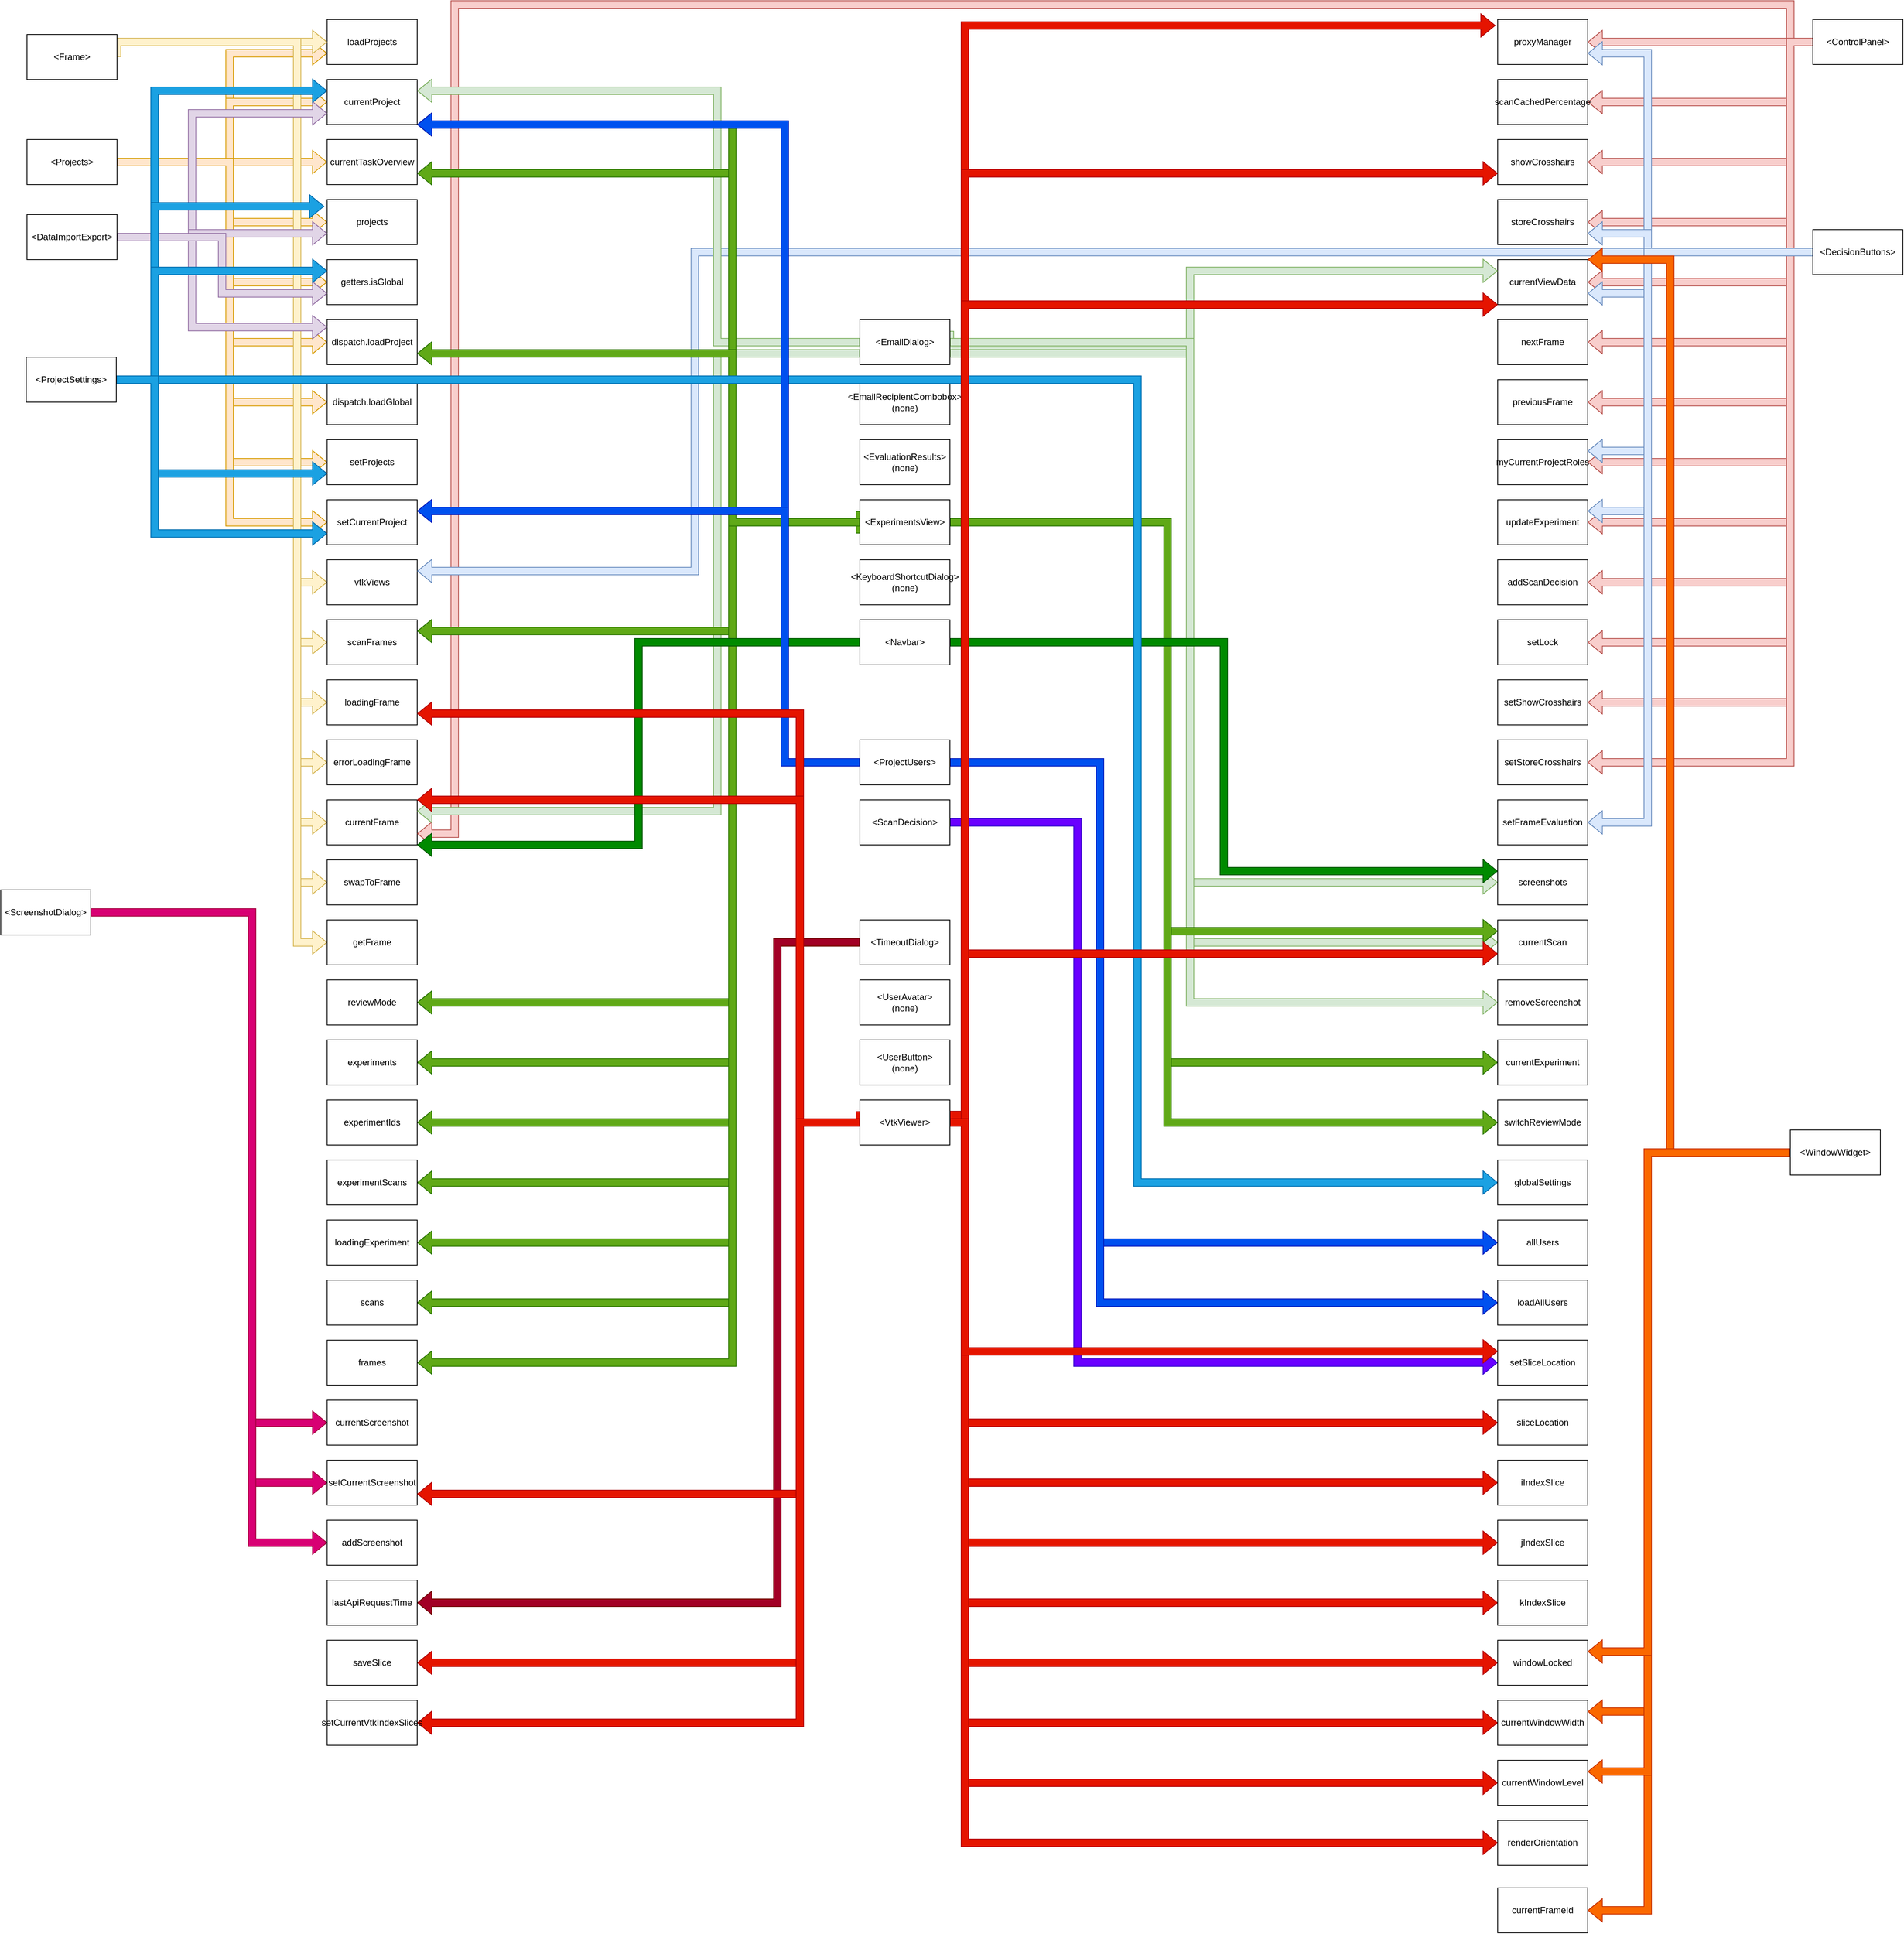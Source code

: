 <mxfile version="20.3.0" type="device"><diagram id="STYCwcufaMYKws5goXI0" name="Page-1"><mxGraphModel dx="2272" dy="865" grid="1" gridSize="10" guides="1" tooltips="1" connect="1" arrows="1" fold="1" page="1" pageScale="1" pageWidth="850" pageHeight="1100" math="0" shadow="0"><root><mxCell id="0"/><mxCell id="1" parent="0"/><mxCell id="YHGuRfukmw5gUgL0pwYY-11" style="edgeStyle=orthogonalEdgeStyle;rounded=0;orthogonalLoop=1;jettySize=auto;html=1;exitX=1;exitY=0.5;exitDx=0;exitDy=0;shape=flexArrow;fillColor=#ffe6cc;strokeColor=#d79b00;entryX=0;entryY=0.75;entryDx=0;entryDy=0;" parent="1" source="YHGuRfukmw5gUgL0pwYY-1" target="YHGuRfukmw5gUgL0pwYY-2" edge="1"><mxGeometry relative="1" as="geometry"><Array as="points"><mxPoint x="-120" y="230"/><mxPoint x="-120" y="85"/></Array></mxGeometry></mxCell><mxCell id="YHGuRfukmw5gUgL0pwYY-12" style="edgeStyle=orthogonalEdgeStyle;shape=flexArrow;rounded=0;orthogonalLoop=1;jettySize=auto;html=1;exitX=1;exitY=0.5;exitDx=0;exitDy=0;entryX=0;entryY=0.5;entryDx=0;entryDy=0;fillColor=#ffe6cc;strokeColor=#d79b00;" parent="1" source="YHGuRfukmw5gUgL0pwYY-1" target="YHGuRfukmw5gUgL0pwYY-3" edge="1"><mxGeometry relative="1" as="geometry"><Array as="points"><mxPoint x="-120" y="230"/><mxPoint x="-120" y="150"/></Array></mxGeometry></mxCell><mxCell id="YHGuRfukmw5gUgL0pwYY-14" style="edgeStyle=orthogonalEdgeStyle;shape=flexArrow;rounded=0;orthogonalLoop=1;jettySize=auto;html=1;exitX=1;exitY=0.5;exitDx=0;exitDy=0;entryX=0;entryY=0.5;entryDx=0;entryDy=0;fillColor=#ffe6cc;strokeColor=#d79b00;" parent="1" source="YHGuRfukmw5gUgL0pwYY-1" target="YHGuRfukmw5gUgL0pwYY-4" edge="1"><mxGeometry relative="1" as="geometry"/></mxCell><mxCell id="YHGuRfukmw5gUgL0pwYY-15" style="edgeStyle=orthogonalEdgeStyle;shape=flexArrow;rounded=0;orthogonalLoop=1;jettySize=auto;html=1;exitX=1;exitY=0.5;exitDx=0;exitDy=0;entryX=0;entryY=0.5;entryDx=0;entryDy=0;fillColor=#ffe6cc;strokeColor=#d79b00;" parent="1" source="YHGuRfukmw5gUgL0pwYY-1" target="YHGuRfukmw5gUgL0pwYY-5" edge="1"><mxGeometry relative="1" as="geometry"><Array as="points"><mxPoint x="-120" y="230"/><mxPoint x="-120" y="310"/></Array></mxGeometry></mxCell><mxCell id="YHGuRfukmw5gUgL0pwYY-16" style="edgeStyle=orthogonalEdgeStyle;shape=flexArrow;rounded=0;orthogonalLoop=1;jettySize=auto;html=1;exitX=1;exitY=0.5;exitDx=0;exitDy=0;entryX=0;entryY=0.5;entryDx=0;entryDy=0;fillColor=#ffe6cc;strokeColor=#d79b00;" parent="1" source="YHGuRfukmw5gUgL0pwYY-1" target="YHGuRfukmw5gUgL0pwYY-6" edge="1"><mxGeometry relative="1" as="geometry"><Array as="points"><mxPoint x="-120" y="230"/><mxPoint x="-120" y="390"/></Array></mxGeometry></mxCell><mxCell id="YHGuRfukmw5gUgL0pwYY-17" style="edgeStyle=orthogonalEdgeStyle;shape=flexArrow;rounded=0;orthogonalLoop=1;jettySize=auto;html=1;exitX=1;exitY=0.5;exitDx=0;exitDy=0;entryX=0;entryY=0.5;entryDx=0;entryDy=0;fillColor=#ffe6cc;strokeColor=#d79b00;" parent="1" source="YHGuRfukmw5gUgL0pwYY-1" target="YHGuRfukmw5gUgL0pwYY-7" edge="1"><mxGeometry relative="1" as="geometry"><Array as="points"><mxPoint x="-120" y="230"/><mxPoint x="-120" y="470"/></Array></mxGeometry></mxCell><mxCell id="YHGuRfukmw5gUgL0pwYY-18" style="edgeStyle=orthogonalEdgeStyle;shape=flexArrow;rounded=0;orthogonalLoop=1;jettySize=auto;html=1;exitX=1;exitY=0.5;exitDx=0;exitDy=0;entryX=0;entryY=0.5;entryDx=0;entryDy=0;fillColor=#ffe6cc;strokeColor=#d79b00;" parent="1" source="YHGuRfukmw5gUgL0pwYY-1" target="YHGuRfukmw5gUgL0pwYY-8" edge="1"><mxGeometry relative="1" as="geometry"><Array as="points"><mxPoint x="-120" y="230"/><mxPoint x="-120" y="550"/></Array></mxGeometry></mxCell><mxCell id="YHGuRfukmw5gUgL0pwYY-19" style="edgeStyle=orthogonalEdgeStyle;shape=flexArrow;rounded=0;orthogonalLoop=1;jettySize=auto;html=1;exitX=1;exitY=0.5;exitDx=0;exitDy=0;entryX=0;entryY=0.5;entryDx=0;entryDy=0;fillColor=#ffe6cc;strokeColor=#d79b00;" parent="1" source="YHGuRfukmw5gUgL0pwYY-1" target="YHGuRfukmw5gUgL0pwYY-9" edge="1"><mxGeometry relative="1" as="geometry"><Array as="points"><mxPoint x="-120" y="230"/><mxPoint x="-120" y="630"/></Array></mxGeometry></mxCell><mxCell id="YHGuRfukmw5gUgL0pwYY-20" style="edgeStyle=orthogonalEdgeStyle;shape=flexArrow;rounded=0;orthogonalLoop=1;jettySize=auto;html=1;exitX=1;exitY=0.5;exitDx=0;exitDy=0;entryX=0;entryY=0.5;entryDx=0;entryDy=0;fillColor=#ffe6cc;strokeColor=#d79b00;" parent="1" source="YHGuRfukmw5gUgL0pwYY-1" target="YHGuRfukmw5gUgL0pwYY-10" edge="1"><mxGeometry relative="1" as="geometry"><Array as="points"><mxPoint x="-120" y="230"/><mxPoint x="-120" y="710"/></Array></mxGeometry></mxCell><mxCell id="YHGuRfukmw5gUgL0pwYY-1" value="&amp;lt;Projects&amp;gt;" style="rounded=0;whiteSpace=wrap;html=1;" parent="1" vertex="1"><mxGeometry x="-390" y="200" width="120" height="60" as="geometry"/></mxCell><mxCell id="YHGuRfukmw5gUgL0pwYY-2" value="loadProjects" style="rounded=0;whiteSpace=wrap;html=1;" parent="1" vertex="1"><mxGeometry x="10" y="40" width="120" height="60" as="geometry"/></mxCell><mxCell id="YHGuRfukmw5gUgL0pwYY-3" value="currentProject" style="rounded=0;whiteSpace=wrap;html=1;" parent="1" vertex="1"><mxGeometry x="10" y="120" width="120" height="60" as="geometry"/></mxCell><mxCell id="YHGuRfukmw5gUgL0pwYY-4" value="currentTaskOverview" style="rounded=0;whiteSpace=wrap;html=1;" parent="1" vertex="1"><mxGeometry x="10" y="200" width="120" height="60" as="geometry"/></mxCell><mxCell id="YHGuRfukmw5gUgL0pwYY-5" value="projects" style="rounded=0;whiteSpace=wrap;html=1;" parent="1" vertex="1"><mxGeometry x="10" y="280" width="120" height="60" as="geometry"/></mxCell><mxCell id="YHGuRfukmw5gUgL0pwYY-6" value="getters.isGlobal" style="rounded=0;whiteSpace=wrap;html=1;" parent="1" vertex="1"><mxGeometry x="10" y="360" width="120" height="60" as="geometry"/></mxCell><mxCell id="YHGuRfukmw5gUgL0pwYY-7" value="dispatch.loadProject" style="rounded=0;whiteSpace=wrap;html=1;" parent="1" vertex="1"><mxGeometry x="10" y="440" width="120" height="60" as="geometry"/></mxCell><mxCell id="YHGuRfukmw5gUgL0pwYY-8" value="dispatch.loadGlobal" style="rounded=0;whiteSpace=wrap;html=1;" parent="1" vertex="1"><mxGeometry x="10" y="520" width="120" height="60" as="geometry"/></mxCell><mxCell id="YHGuRfukmw5gUgL0pwYY-9" value="setProjects" style="rounded=0;whiteSpace=wrap;html=1;" parent="1" vertex="1"><mxGeometry x="10" y="600" width="120" height="60" as="geometry"/></mxCell><mxCell id="YHGuRfukmw5gUgL0pwYY-10" value="setCurrentProject" style="rounded=0;whiteSpace=wrap;html=1;" parent="1" vertex="1"><mxGeometry x="10" y="680" width="120" height="60" as="geometry"/></mxCell><mxCell id="YHGuRfukmw5gUgL0pwYY-23" style="edgeStyle=orthogonalEdgeStyle;shape=flexArrow;rounded=0;orthogonalLoop=1;jettySize=auto;html=1;exitX=1;exitY=0.5;exitDx=0;exitDy=0;fillColor=#fff2cc;strokeColor=#d6b656;" parent="1" source="YHGuRfukmw5gUgL0pwYY-21" target="YHGuRfukmw5gUgL0pwYY-22" edge="1"><mxGeometry relative="1" as="geometry"><Array as="points"><mxPoint x="-270" y="70"/><mxPoint x="-30" y="70"/><mxPoint x="-30" y="790"/></Array></mxGeometry></mxCell><mxCell id="YHGuRfukmw5gUgL0pwYY-25" style="edgeStyle=orthogonalEdgeStyle;shape=flexArrow;rounded=0;orthogonalLoop=1;jettySize=auto;html=1;exitX=1;exitY=0.5;exitDx=0;exitDy=0;entryX=0;entryY=0.5;entryDx=0;entryDy=0;fillColor=#fff2cc;strokeColor=#d6b656;" parent="1" source="YHGuRfukmw5gUgL0pwYY-21" target="YHGuRfukmw5gUgL0pwYY-24" edge="1"><mxGeometry relative="1" as="geometry"><Array as="points"><mxPoint x="-270" y="70"/><mxPoint x="-30" y="70"/><mxPoint x="-30" y="870"/></Array></mxGeometry></mxCell><mxCell id="YHGuRfukmw5gUgL0pwYY-29" style="edgeStyle=orthogonalEdgeStyle;shape=flexArrow;rounded=0;orthogonalLoop=1;jettySize=auto;html=1;exitX=1;exitY=0.5;exitDx=0;exitDy=0;entryX=0;entryY=0.5;entryDx=0;entryDy=0;fillColor=#fff2cc;strokeColor=#d6b656;" parent="1" source="YHGuRfukmw5gUgL0pwYY-21" target="YHGuRfukmw5gUgL0pwYY-26" edge="1"><mxGeometry relative="1" as="geometry"><Array as="points"><mxPoint x="-270" y="70"/><mxPoint x="-30" y="70"/><mxPoint x="-30" y="950"/></Array></mxGeometry></mxCell><mxCell id="YHGuRfukmw5gUgL0pwYY-30" style="edgeStyle=orthogonalEdgeStyle;shape=flexArrow;rounded=0;orthogonalLoop=1;jettySize=auto;html=1;exitX=1;exitY=0.5;exitDx=0;exitDy=0;entryX=0;entryY=0.5;entryDx=0;entryDy=0;fillColor=#fff2cc;strokeColor=#d6b656;" parent="1" source="YHGuRfukmw5gUgL0pwYY-21" target="YHGuRfukmw5gUgL0pwYY-27" edge="1"><mxGeometry relative="1" as="geometry"><Array as="points"><mxPoint x="-270" y="70"/><mxPoint x="-30" y="70"/><mxPoint x="-30" y="1030"/></Array></mxGeometry></mxCell><mxCell id="YHGuRfukmw5gUgL0pwYY-31" style="edgeStyle=orthogonalEdgeStyle;shape=flexArrow;rounded=0;orthogonalLoop=1;jettySize=auto;html=1;exitX=1;exitY=0.5;exitDx=0;exitDy=0;entryX=0;entryY=0.5;entryDx=0;entryDy=0;fillColor=#fff2cc;strokeColor=#d6b656;" parent="1" source="YHGuRfukmw5gUgL0pwYY-21" target="YHGuRfukmw5gUgL0pwYY-28" edge="1"><mxGeometry relative="1" as="geometry"><Array as="points"><mxPoint x="-270" y="70"/><mxPoint x="-30" y="70"/><mxPoint x="-30" y="1110"/></Array></mxGeometry></mxCell><mxCell id="YHGuRfukmw5gUgL0pwYY-32" style="edgeStyle=orthogonalEdgeStyle;shape=flexArrow;rounded=0;orthogonalLoop=1;jettySize=auto;html=1;entryX=0;entryY=0.5;entryDx=0;entryDy=0;fillColor=#fff2cc;strokeColor=#d6b656;" parent="1" target="YHGuRfukmw5gUgL0pwYY-2" edge="1" source="YHGuRfukmw5gUgL0pwYY-21"><mxGeometry relative="1" as="geometry"><mxPoint x="710" y="150" as="sourcePoint"/><Array as="points"><mxPoint x="-190" y="70"/><mxPoint x="-190" y="70"/></Array></mxGeometry></mxCell><mxCell id="YHGuRfukmw5gUgL0pwYY-35" style="edgeStyle=orthogonalEdgeStyle;shape=flexArrow;rounded=0;orthogonalLoop=1;jettySize=auto;html=1;exitX=1;exitY=0.5;exitDx=0;exitDy=0;entryX=0;entryY=0.5;entryDx=0;entryDy=0;fillColor=#fff2cc;strokeColor=#d6b656;" parent="1" source="YHGuRfukmw5gUgL0pwYY-21" target="YHGuRfukmw5gUgL0pwYY-33" edge="1"><mxGeometry relative="1" as="geometry"><Array as="points"><mxPoint x="-270" y="70"/><mxPoint x="-30" y="70"/><mxPoint x="-30" y="1190"/></Array></mxGeometry></mxCell><mxCell id="YHGuRfukmw5gUgL0pwYY-36" style="edgeStyle=orthogonalEdgeStyle;shape=flexArrow;rounded=0;orthogonalLoop=1;jettySize=auto;html=1;exitX=1;exitY=0.5;exitDx=0;exitDy=0;entryX=0;entryY=0.5;entryDx=0;entryDy=0;fillColor=#fff2cc;strokeColor=#d6b656;" parent="1" source="YHGuRfukmw5gUgL0pwYY-21" target="YHGuRfukmw5gUgL0pwYY-34" edge="1"><mxGeometry relative="1" as="geometry"><Array as="points"><mxPoint x="-270" y="70"/><mxPoint x="-30" y="70"/><mxPoint x="-30" y="1270"/></Array></mxGeometry></mxCell><mxCell id="YHGuRfukmw5gUgL0pwYY-21" value="&amp;lt;Frame&amp;gt;" style="rounded=0;whiteSpace=wrap;html=1;" parent="1" vertex="1"><mxGeometry x="-390" y="60" width="120" height="60" as="geometry"/></mxCell><mxCell id="YHGuRfukmw5gUgL0pwYY-22" value="vtkViews" style="rounded=0;whiteSpace=wrap;html=1;" parent="1" vertex="1"><mxGeometry x="10" y="760" width="120" height="60" as="geometry"/></mxCell><mxCell id="YHGuRfukmw5gUgL0pwYY-24" value="scanFrames" style="rounded=0;whiteSpace=wrap;html=1;" parent="1" vertex="1"><mxGeometry x="10" y="840" width="120" height="60" as="geometry"/></mxCell><mxCell id="YHGuRfukmw5gUgL0pwYY-26" value="loadingFrame" style="rounded=0;whiteSpace=wrap;html=1;" parent="1" vertex="1"><mxGeometry x="10" y="920" width="120" height="60" as="geometry"/></mxCell><mxCell id="YHGuRfukmw5gUgL0pwYY-27" value="errorLoadingFrame" style="rounded=0;whiteSpace=wrap;html=1;" parent="1" vertex="1"><mxGeometry x="10" y="1000" width="120" height="60" as="geometry"/></mxCell><mxCell id="YHGuRfukmw5gUgL0pwYY-28" value="currentFrame" style="rounded=0;whiteSpace=wrap;html=1;" parent="1" vertex="1"><mxGeometry x="10" y="1080" width="120" height="60" as="geometry"/></mxCell><mxCell id="YHGuRfukmw5gUgL0pwYY-33" value="swapToFrame" style="rounded=0;whiteSpace=wrap;html=1;" parent="1" vertex="1"><mxGeometry x="10" y="1160" width="120" height="60" as="geometry"/></mxCell><mxCell id="YHGuRfukmw5gUgL0pwYY-34" value="getFrame" style="rounded=0;whiteSpace=wrap;html=1;" parent="1" vertex="1"><mxGeometry x="10" y="1240" width="120" height="60" as="geometry"/></mxCell><mxCell id="YHGuRfukmw5gUgL0pwYY-39" style="edgeStyle=orthogonalEdgeStyle;shape=flexArrow;rounded=0;orthogonalLoop=1;jettySize=auto;html=1;exitX=0;exitY=0.5;exitDx=0;exitDy=0;entryX=1;entryY=0.5;entryDx=0;entryDy=0;fillColor=#f8cecc;strokeColor=#b85450;" parent="1" source="YHGuRfukmw5gUgL0pwYY-37" target="YHGuRfukmw5gUgL0pwYY-38" edge="1"><mxGeometry relative="1" as="geometry"><Array as="points"><mxPoint x="1920" y="70"/><mxPoint x="1920" y="70"/></Array></mxGeometry></mxCell><mxCell id="YHGuRfukmw5gUgL0pwYY-47" style="edgeStyle=orthogonalEdgeStyle;shape=flexArrow;rounded=0;orthogonalLoop=1;jettySize=auto;html=1;exitX=1;exitY=0.5;exitDx=0;exitDy=0;entryX=1;entryY=0.5;entryDx=0;entryDy=0;fillColor=#f8cecc;strokeColor=#b85450;" parent="1" source="YHGuRfukmw5gUgL0pwYY-37" target="YHGuRfukmw5gUgL0pwYY-41" edge="1"><mxGeometry relative="1" as="geometry"><Array as="points"><mxPoint x="1960" y="70"/><mxPoint x="1960" y="150"/></Array></mxGeometry></mxCell><mxCell id="YHGuRfukmw5gUgL0pwYY-48" style="edgeStyle=orthogonalEdgeStyle;shape=flexArrow;rounded=0;orthogonalLoop=1;jettySize=auto;html=1;exitX=1;exitY=0.5;exitDx=0;exitDy=0;fillColor=#f8cecc;strokeColor=#b85450;entryX=1;entryY=0.5;entryDx=0;entryDy=0;" parent="1" source="YHGuRfukmw5gUgL0pwYY-37" target="YHGuRfukmw5gUgL0pwYY-40" edge="1"><mxGeometry relative="1" as="geometry"><Array as="points"><mxPoint x="1960" y="70"/><mxPoint x="1960" y="230"/></Array></mxGeometry></mxCell><mxCell id="YHGuRfukmw5gUgL0pwYY-49" style="edgeStyle=orthogonalEdgeStyle;shape=flexArrow;rounded=0;orthogonalLoop=1;jettySize=auto;html=1;exitX=1;exitY=0.5;exitDx=0;exitDy=0;entryX=1;entryY=0.5;entryDx=0;entryDy=0;fillColor=#f8cecc;strokeColor=#b85450;" parent="1" source="YHGuRfukmw5gUgL0pwYY-37" target="YHGuRfukmw5gUgL0pwYY-42" edge="1"><mxGeometry relative="1" as="geometry"><Array as="points"><mxPoint x="1960" y="70"/><mxPoint x="1960" y="310"/></Array></mxGeometry></mxCell><mxCell id="YHGuRfukmw5gUgL0pwYY-50" style="edgeStyle=orthogonalEdgeStyle;shape=flexArrow;rounded=0;orthogonalLoop=1;jettySize=auto;html=1;exitX=1;exitY=0.5;exitDx=0;exitDy=0;entryX=1;entryY=0.5;entryDx=0;entryDy=0;fillColor=#f8cecc;strokeColor=#b85450;" parent="1" source="YHGuRfukmw5gUgL0pwYY-37" target="YHGuRfukmw5gUgL0pwYY-43" edge="1"><mxGeometry relative="1" as="geometry"><Array as="points"><mxPoint x="1960" y="70"/><mxPoint x="1960" y="390"/></Array></mxGeometry></mxCell><mxCell id="YHGuRfukmw5gUgL0pwYY-51" style="edgeStyle=orthogonalEdgeStyle;shape=flexArrow;rounded=0;orthogonalLoop=1;jettySize=auto;html=1;exitX=1;exitY=0.5;exitDx=0;exitDy=0;entryX=1;entryY=0.5;entryDx=0;entryDy=0;fillColor=#f8cecc;strokeColor=#b85450;" parent="1" source="YHGuRfukmw5gUgL0pwYY-37" target="YHGuRfukmw5gUgL0pwYY-44" edge="1"><mxGeometry relative="1" as="geometry"><Array as="points"><mxPoint x="1960" y="70"/><mxPoint x="1960" y="470"/></Array></mxGeometry></mxCell><mxCell id="YHGuRfukmw5gUgL0pwYY-52" style="edgeStyle=orthogonalEdgeStyle;shape=flexArrow;rounded=0;orthogonalLoop=1;jettySize=auto;html=1;exitX=1;exitY=0.5;exitDx=0;exitDy=0;entryX=1;entryY=0.5;entryDx=0;entryDy=0;fillColor=#f8cecc;strokeColor=#b85450;" parent="1" source="YHGuRfukmw5gUgL0pwYY-37" target="YHGuRfukmw5gUgL0pwYY-45" edge="1"><mxGeometry relative="1" as="geometry"><Array as="points"><mxPoint x="1960" y="70"/><mxPoint x="1960" y="550"/></Array></mxGeometry></mxCell><mxCell id="YHGuRfukmw5gUgL0pwYY-53" style="edgeStyle=orthogonalEdgeStyle;shape=flexArrow;rounded=0;orthogonalLoop=1;jettySize=auto;html=1;exitX=0;exitY=0.5;exitDx=0;exitDy=0;entryX=1;entryY=0.5;entryDx=0;entryDy=0;fillColor=#f8cecc;strokeColor=#b85450;" parent="1" source="YHGuRfukmw5gUgL0pwYY-37" target="YHGuRfukmw5gUgL0pwYY-46" edge="1"><mxGeometry relative="1" as="geometry"><Array as="points"><mxPoint x="1960" y="630"/></Array></mxGeometry></mxCell><mxCell id="YHGuRfukmw5gUgL0pwYY-54" style="edgeStyle=orthogonalEdgeStyle;shape=flexArrow;rounded=0;orthogonalLoop=1;jettySize=auto;html=1;exitX=0;exitY=0.5;exitDx=0;exitDy=0;entryX=1;entryY=0.75;entryDx=0;entryDy=0;fillColor=#f8cecc;strokeColor=#b85450;" parent="1" source="YHGuRfukmw5gUgL0pwYY-37" target="YHGuRfukmw5gUgL0pwYY-28" edge="1"><mxGeometry relative="1" as="geometry"><Array as="points"><mxPoint x="1960" y="70"/><mxPoint x="1960" y="20"/><mxPoint x="180" y="20"/><mxPoint x="180" y="1125"/></Array></mxGeometry></mxCell><mxCell id="YHGuRfukmw5gUgL0pwYY-59" style="edgeStyle=orthogonalEdgeStyle;shape=flexArrow;rounded=0;orthogonalLoop=1;jettySize=auto;html=1;exitX=1;exitY=0.5;exitDx=0;exitDy=0;entryX=1;entryY=0.5;entryDx=0;entryDy=0;fillColor=#f8cecc;strokeColor=#b85450;" parent="1" source="YHGuRfukmw5gUgL0pwYY-37" target="YHGuRfukmw5gUgL0pwYY-58" edge="1"><mxGeometry relative="1" as="geometry"><Array as="points"><mxPoint x="1960" y="70"/><mxPoint x="1960" y="710"/></Array></mxGeometry></mxCell><mxCell id="YHGuRfukmw5gUgL0pwYY-60" style="edgeStyle=orthogonalEdgeStyle;shape=flexArrow;rounded=0;orthogonalLoop=1;jettySize=auto;html=1;exitX=1;exitY=0.5;exitDx=0;exitDy=0;entryX=1;entryY=0.5;entryDx=0;entryDy=0;fillColor=#f8cecc;strokeColor=#b85450;" parent="1" source="YHGuRfukmw5gUgL0pwYY-37" target="YHGuRfukmw5gUgL0pwYY-57" edge="1"><mxGeometry relative="1" as="geometry"><Array as="points"><mxPoint x="1960" y="70"/><mxPoint x="1960" y="790"/></Array></mxGeometry></mxCell><mxCell id="YHGuRfukmw5gUgL0pwYY-64" style="edgeStyle=orthogonalEdgeStyle;shape=flexArrow;rounded=0;orthogonalLoop=1;jettySize=auto;html=1;exitX=1;exitY=0.5;exitDx=0;exitDy=0;entryX=1;entryY=0.5;entryDx=0;entryDy=0;fillColor=#f8cecc;strokeColor=#b85450;" parent="1" source="YHGuRfukmw5gUgL0pwYY-37" target="YHGuRfukmw5gUgL0pwYY-61" edge="1"><mxGeometry relative="1" as="geometry"><Array as="points"><mxPoint x="1960" y="70"/><mxPoint x="1960" y="870"/></Array></mxGeometry></mxCell><mxCell id="YHGuRfukmw5gUgL0pwYY-65" style="edgeStyle=orthogonalEdgeStyle;shape=flexArrow;rounded=0;orthogonalLoop=1;jettySize=auto;html=1;exitX=1;exitY=0.5;exitDx=0;exitDy=0;entryX=1;entryY=0.5;entryDx=0;entryDy=0;fillColor=#f8cecc;strokeColor=#b85450;" parent="1" source="YHGuRfukmw5gUgL0pwYY-37" target="YHGuRfukmw5gUgL0pwYY-62" edge="1"><mxGeometry relative="1" as="geometry"><Array as="points"><mxPoint x="1960" y="70"/><mxPoint x="1960" y="950"/></Array></mxGeometry></mxCell><mxCell id="YHGuRfukmw5gUgL0pwYY-66" style="edgeStyle=orthogonalEdgeStyle;shape=flexArrow;rounded=0;orthogonalLoop=1;jettySize=auto;html=1;exitX=1;exitY=0.5;exitDx=0;exitDy=0;entryX=1;entryY=0.5;entryDx=0;entryDy=0;fillColor=#f8cecc;strokeColor=#b85450;" parent="1" source="YHGuRfukmw5gUgL0pwYY-37" target="YHGuRfukmw5gUgL0pwYY-63" edge="1"><mxGeometry relative="1" as="geometry"><Array as="points"><mxPoint x="1960" y="70"/><mxPoint x="1960" y="1030"/></Array></mxGeometry></mxCell><mxCell id="YHGuRfukmw5gUgL0pwYY-37" value="&amp;lt;ControlPanel&amp;gt;" style="rounded=0;whiteSpace=wrap;html=1;" parent="1" vertex="1"><mxGeometry x="1990" y="40" width="120" height="60" as="geometry"/></mxCell><mxCell id="YHGuRfukmw5gUgL0pwYY-38" value="proxyManager" style="rounded=0;whiteSpace=wrap;html=1;" parent="1" vertex="1"><mxGeometry x="1570" y="40" width="120" height="60" as="geometry"/></mxCell><mxCell id="YHGuRfukmw5gUgL0pwYY-40" value="showCrosshairs" style="rounded=0;whiteSpace=wrap;html=1;" parent="1" vertex="1"><mxGeometry x="1570" y="200" width="120" height="60" as="geometry"/></mxCell><mxCell id="YHGuRfukmw5gUgL0pwYY-41" value="scanCachedPercentage" style="rounded=0;whiteSpace=wrap;html=1;" parent="1" vertex="1"><mxGeometry x="1570" y="120" width="120" height="60" as="geometry"/></mxCell><mxCell id="YHGuRfukmw5gUgL0pwYY-42" value="storeCrosshairs" style="rounded=0;whiteSpace=wrap;html=1;" parent="1" vertex="1"><mxGeometry x="1570" y="280" width="120" height="60" as="geometry"/></mxCell><mxCell id="YHGuRfukmw5gUgL0pwYY-43" value="currentViewData" style="rounded=0;whiteSpace=wrap;html=1;" parent="1" vertex="1"><mxGeometry x="1570" y="360" width="120" height="60" as="geometry"/></mxCell><mxCell id="YHGuRfukmw5gUgL0pwYY-44" value="nextFrame" style="rounded=0;whiteSpace=wrap;html=1;" parent="1" vertex="1"><mxGeometry x="1570" y="440" width="120" height="60" as="geometry"/></mxCell><mxCell id="YHGuRfukmw5gUgL0pwYY-45" value="previousFrame" style="rounded=0;whiteSpace=wrap;html=1;" parent="1" vertex="1"><mxGeometry x="1570" y="520" width="120" height="60" as="geometry"/></mxCell><mxCell id="YHGuRfukmw5gUgL0pwYY-46" value="myCurrentProjectRoles" style="rounded=0;whiteSpace=wrap;html=1;" parent="1" vertex="1"><mxGeometry x="1570" y="600" width="120" height="60" as="geometry"/></mxCell><mxCell id="YHGuRfukmw5gUgL0pwYY-57" value="addScanDecision" style="rounded=0;whiteSpace=wrap;html=1;" parent="1" vertex="1"><mxGeometry x="1570" y="760" width="120" height="60" as="geometry"/></mxCell><mxCell id="YHGuRfukmw5gUgL0pwYY-58" value="updateExperiment" style="rounded=0;whiteSpace=wrap;html=1;" parent="1" vertex="1"><mxGeometry x="1570" y="680" width="120" height="60" as="geometry"/></mxCell><mxCell id="YHGuRfukmw5gUgL0pwYY-61" value="setLock" style="rounded=0;whiteSpace=wrap;html=1;" parent="1" vertex="1"><mxGeometry x="1570" y="840" width="120" height="60" as="geometry"/></mxCell><mxCell id="YHGuRfukmw5gUgL0pwYY-62" value="setShowCrosshairs" style="rounded=0;whiteSpace=wrap;html=1;" parent="1" vertex="1"><mxGeometry x="1570" y="920" width="120" height="60" as="geometry"/></mxCell><mxCell id="YHGuRfukmw5gUgL0pwYY-63" value="setStoreCrosshairs" style="rounded=0;whiteSpace=wrap;html=1;" parent="1" vertex="1"><mxGeometry x="1570" y="1000" width="120" height="60" as="geometry"/></mxCell><mxCell id="YHGuRfukmw5gUgL0pwYY-68" style="edgeStyle=orthogonalEdgeStyle;shape=flexArrow;rounded=0;orthogonalLoop=1;jettySize=auto;html=1;exitX=1;exitY=0.5;exitDx=0;exitDy=0;entryX=0;entryY=0.75;entryDx=0;entryDy=0;fillColor=#e1d5e7;strokeColor=#9673a6;" parent="1" source="YHGuRfukmw5gUgL0pwYY-67" target="YHGuRfukmw5gUgL0pwYY-3" edge="1"><mxGeometry relative="1" as="geometry"><Array as="points"><mxPoint x="-170" y="330"/><mxPoint x="-170" y="165"/></Array></mxGeometry></mxCell><mxCell id="YHGuRfukmw5gUgL0pwYY-69" style="edgeStyle=orthogonalEdgeStyle;shape=flexArrow;rounded=0;orthogonalLoop=1;jettySize=auto;html=1;exitX=1;exitY=0.5;exitDx=0;exitDy=0;entryX=0;entryY=0.75;entryDx=0;entryDy=0;fillColor=#e1d5e7;strokeColor=#9673a6;" parent="1" source="YHGuRfukmw5gUgL0pwYY-67" target="YHGuRfukmw5gUgL0pwYY-5" edge="1"><mxGeometry relative="1" as="geometry"><Array as="points"><mxPoint x="-170" y="330"/><mxPoint x="-170" y="325"/></Array></mxGeometry></mxCell><mxCell id="YHGuRfukmw5gUgL0pwYY-70" style="edgeStyle=orthogonalEdgeStyle;shape=flexArrow;rounded=0;orthogonalLoop=1;jettySize=auto;html=1;exitX=1;exitY=0.5;exitDx=0;exitDy=0;fillColor=#e1d5e7;strokeColor=#9673a6;" parent="1" source="YHGuRfukmw5gUgL0pwYY-67" edge="1"><mxGeometry relative="1" as="geometry"><Array as="points"><mxPoint x="-170" y="330"/><mxPoint x="-170" y="450"/></Array><mxPoint x="10" y="450" as="targetPoint"/></mxGeometry></mxCell><mxCell id="YHGuRfukmw5gUgL0pwYY-71" style="edgeStyle=orthogonalEdgeStyle;shape=flexArrow;rounded=0;orthogonalLoop=1;jettySize=auto;html=1;entryX=0;entryY=0.75;entryDx=0;entryDy=0;fillColor=#e1d5e7;strokeColor=#9673a6;exitX=1;exitY=0.5;exitDx=0;exitDy=0;" parent="1" source="YHGuRfukmw5gUgL0pwYY-67" target="YHGuRfukmw5gUgL0pwYY-6" edge="1"><mxGeometry relative="1" as="geometry"><mxPoint x="-350" y="510" as="sourcePoint"/><Array as="points"><mxPoint x="-130" y="330"/><mxPoint x="-130" y="405"/></Array></mxGeometry></mxCell><mxCell id="YHGuRfukmw5gUgL0pwYY-67" value="&amp;lt;DataImportExport&amp;gt;" style="rounded=0;whiteSpace=wrap;html=1;" parent="1" vertex="1"><mxGeometry x="-390" y="300" width="120" height="60" as="geometry"/></mxCell><mxCell id="YHGuRfukmw5gUgL0pwYY-73" style="edgeStyle=orthogonalEdgeStyle;shape=flexArrow;rounded=0;orthogonalLoop=1;jettySize=auto;html=1;exitX=1;exitY=0.5;exitDx=0;exitDy=0;entryX=1;entryY=0.75;entryDx=0;entryDy=0;fillColor=#dae8fc;strokeColor=#6c8ebf;" parent="1" source="YHGuRfukmw5gUgL0pwYY-72" target="YHGuRfukmw5gUgL0pwYY-43" edge="1"><mxGeometry relative="1" as="geometry"><Array as="points"><mxPoint x="1770" y="350"/><mxPoint x="1770" y="405"/></Array></mxGeometry></mxCell><mxCell id="YHGuRfukmw5gUgL0pwYY-76" style="edgeStyle=orthogonalEdgeStyle;shape=flexArrow;rounded=0;orthogonalLoop=1;jettySize=auto;html=1;exitX=1;exitY=0.5;exitDx=0;exitDy=0;entryX=1;entryY=0.75;entryDx=0;entryDy=0;fillColor=#dae8fc;strokeColor=#6c8ebf;" parent="1" source="YHGuRfukmw5gUgL0pwYY-72" target="YHGuRfukmw5gUgL0pwYY-38" edge="1"><mxGeometry relative="1" as="geometry"><Array as="points"><mxPoint x="1770" y="350"/><mxPoint x="1770" y="85"/></Array></mxGeometry></mxCell><mxCell id="YHGuRfukmw5gUgL0pwYY-77" style="edgeStyle=orthogonalEdgeStyle;shape=flexArrow;rounded=0;orthogonalLoop=1;jettySize=auto;html=1;exitX=0;exitY=0.5;exitDx=0;exitDy=0;entryX=1;entryY=0.25;entryDx=0;entryDy=0;fillColor=#dae8fc;strokeColor=#6c8ebf;" parent="1" source="YHGuRfukmw5gUgL0pwYY-72" target="YHGuRfukmw5gUgL0pwYY-22" edge="1"><mxGeometry relative="1" as="geometry"><Array as="points"><mxPoint x="500" y="350"/><mxPoint x="500" y="775"/></Array></mxGeometry></mxCell><mxCell id="YHGuRfukmw5gUgL0pwYY-78" style="edgeStyle=orthogonalEdgeStyle;shape=flexArrow;rounded=0;orthogonalLoop=1;jettySize=auto;html=1;entryX=1;entryY=0.75;entryDx=0;entryDy=0;fillColor=#dae8fc;strokeColor=#6c8ebf;exitX=0;exitY=0.5;exitDx=0;exitDy=0;" parent="1" source="YHGuRfukmw5gUgL0pwYY-72" target="YHGuRfukmw5gUgL0pwYY-42" edge="1"><mxGeometry relative="1" as="geometry"><Array as="points"><mxPoint x="1770" y="350"/><mxPoint x="1770" y="325"/></Array></mxGeometry></mxCell><mxCell id="YHGuRfukmw5gUgL0pwYY-79" style="edgeStyle=orthogonalEdgeStyle;shape=flexArrow;rounded=0;orthogonalLoop=1;jettySize=auto;html=1;exitX=1;exitY=0.5;exitDx=0;exitDy=0;entryX=1;entryY=0.25;entryDx=0;entryDy=0;fillColor=#dae8fc;strokeColor=#6c8ebf;" parent="1" source="YHGuRfukmw5gUgL0pwYY-72" target="YHGuRfukmw5gUgL0pwYY-46" edge="1"><mxGeometry relative="1" as="geometry"><Array as="points"><mxPoint x="1770" y="350"/><mxPoint x="1770" y="615"/></Array></mxGeometry></mxCell><mxCell id="YHGuRfukmw5gUgL0pwYY-80" style="edgeStyle=orthogonalEdgeStyle;shape=flexArrow;rounded=0;orthogonalLoop=1;jettySize=auto;html=1;exitX=1;exitY=0.5;exitDx=0;exitDy=0;entryX=1;entryY=0.25;entryDx=0;entryDy=0;fillColor=#dae8fc;strokeColor=#6c8ebf;" parent="1" source="YHGuRfukmw5gUgL0pwYY-72" target="YHGuRfukmw5gUgL0pwYY-58" edge="1"><mxGeometry relative="1" as="geometry"><Array as="points"><mxPoint x="1770" y="350"/><mxPoint x="1770" y="695"/></Array></mxGeometry></mxCell><mxCell id="YHGuRfukmw5gUgL0pwYY-82" style="edgeStyle=orthogonalEdgeStyle;shape=flexArrow;rounded=0;orthogonalLoop=1;jettySize=auto;html=1;exitX=1;exitY=0.5;exitDx=0;exitDy=0;entryX=1;entryY=0.5;entryDx=0;entryDy=0;fillColor=#dae8fc;strokeColor=#6c8ebf;" parent="1" source="YHGuRfukmw5gUgL0pwYY-72" target="YHGuRfukmw5gUgL0pwYY-81" edge="1"><mxGeometry relative="1" as="geometry"><Array as="points"><mxPoint x="1770" y="350"/><mxPoint x="1770" y="1110"/></Array></mxGeometry></mxCell><mxCell id="YHGuRfukmw5gUgL0pwYY-72" value="&amp;lt;DecisionButtons&amp;gt;" style="rounded=0;whiteSpace=wrap;html=1;" parent="1" vertex="1"><mxGeometry x="1990" y="320" width="120" height="60" as="geometry"/></mxCell><mxCell id="YHGuRfukmw5gUgL0pwYY-81" value="setFrameEvaluation" style="rounded=0;whiteSpace=wrap;html=1;" parent="1" vertex="1"><mxGeometry x="1570" y="1080" width="120" height="60" as="geometry"/></mxCell><mxCell id="YHGuRfukmw5gUgL0pwYY-86" style="edgeStyle=orthogonalEdgeStyle;shape=flexArrow;rounded=0;orthogonalLoop=1;jettySize=auto;html=1;exitX=1;exitY=0.5;exitDx=0;exitDy=0;entryX=0;entryY=0.5;entryDx=0;entryDy=0;fillColor=#d5e8d4;strokeColor=#82b366;" parent="1" source="YHGuRfukmw5gUgL0pwYY-83" target="YHGuRfukmw5gUgL0pwYY-85" edge="1"><mxGeometry relative="1" as="geometry"><Array as="points"><mxPoint x="840" y="480"/><mxPoint x="1160" y="480"/><mxPoint x="1160" y="1190"/></Array></mxGeometry></mxCell><mxCell id="YHGuRfukmw5gUgL0pwYY-87" style="edgeStyle=orthogonalEdgeStyle;shape=flexArrow;rounded=0;orthogonalLoop=1;jettySize=auto;html=1;exitX=1;exitY=0.25;exitDx=0;exitDy=0;entryX=0;entryY=0.25;entryDx=0;entryDy=0;fillColor=#d5e8d4;strokeColor=#82b366;" parent="1" source="YHGuRfukmw5gUgL0pwYY-83" target="YHGuRfukmw5gUgL0pwYY-43" edge="1"><mxGeometry relative="1" as="geometry"><Array as="points"><mxPoint x="840" y="480"/><mxPoint x="1160" y="480"/><mxPoint x="1160" y="375"/></Array></mxGeometry></mxCell><mxCell id="YHGuRfukmw5gUgL0pwYY-89" style="edgeStyle=orthogonalEdgeStyle;shape=flexArrow;rounded=0;orthogonalLoop=1;jettySize=auto;html=1;exitX=0;exitY=0.5;exitDx=0;exitDy=0;entryX=1;entryY=0.25;entryDx=0;entryDy=0;fillColor=#d5e8d4;strokeColor=#82b366;" parent="1" source="YHGuRfukmw5gUgL0pwYY-83" target="YHGuRfukmw5gUgL0pwYY-3" edge="1"><mxGeometry relative="1" as="geometry"><Array as="points"><mxPoint x="530" y="470"/><mxPoint x="530" y="135"/></Array></mxGeometry></mxCell><mxCell id="YHGuRfukmw5gUgL0pwYY-90" style="edgeStyle=orthogonalEdgeStyle;shape=flexArrow;rounded=0;orthogonalLoop=1;jettySize=auto;html=1;exitX=0;exitY=0.75;exitDx=0;exitDy=0;entryX=1;entryY=0.25;entryDx=0;entryDy=0;fillColor=#d5e8d4;strokeColor=#82b366;" parent="1" source="YHGuRfukmw5gUgL0pwYY-83" target="YHGuRfukmw5gUgL0pwYY-28" edge="1"><mxGeometry relative="1" as="geometry"><Array as="points"><mxPoint x="530" y="485"/><mxPoint x="530" y="1095"/></Array></mxGeometry></mxCell><mxCell id="YHGuRfukmw5gUgL0pwYY-91" style="edgeStyle=orthogonalEdgeStyle;shape=flexArrow;rounded=0;orthogonalLoop=1;jettySize=auto;html=1;exitX=1;exitY=0.75;exitDx=0;exitDy=0;entryX=0;entryY=0.5;entryDx=0;entryDy=0;fillColor=#d5e8d4;strokeColor=#82b366;" parent="1" source="YHGuRfukmw5gUgL0pwYY-83" target="YHGuRfukmw5gUgL0pwYY-84" edge="1"><mxGeometry relative="1" as="geometry"><Array as="points"><mxPoint x="1160" y="485"/><mxPoint x="1160" y="1270"/></Array></mxGeometry></mxCell><mxCell id="YHGuRfukmw5gUgL0pwYY-93" style="edgeStyle=orthogonalEdgeStyle;shape=flexArrow;rounded=0;orthogonalLoop=1;jettySize=auto;html=1;exitX=1;exitY=0.5;exitDx=0;exitDy=0;entryX=0;entryY=0.5;entryDx=0;entryDy=0;fillColor=#d5e8d4;strokeColor=#82b366;" parent="1" source="YHGuRfukmw5gUgL0pwYY-83" target="YHGuRfukmw5gUgL0pwYY-92" edge="1"><mxGeometry relative="1" as="geometry"><Array as="points"><mxPoint x="1160" y="470"/><mxPoint x="1160" y="1350"/></Array></mxGeometry></mxCell><mxCell id="YHGuRfukmw5gUgL0pwYY-83" value="&amp;lt;EmailDialog&amp;gt;" style="rounded=0;whiteSpace=wrap;html=1;" parent="1" vertex="1"><mxGeometry x="720" y="440" width="120" height="60" as="geometry"/></mxCell><mxCell id="YHGuRfukmw5gUgL0pwYY-84" value="currentScan" style="rounded=0;whiteSpace=wrap;html=1;" parent="1" vertex="1"><mxGeometry x="1570" y="1240" width="120" height="60" as="geometry"/></mxCell><mxCell id="YHGuRfukmw5gUgL0pwYY-85" value="screenshots" style="rounded=0;whiteSpace=wrap;html=1;" parent="1" vertex="1"><mxGeometry x="1570" y="1160" width="120" height="60" as="geometry"/></mxCell><mxCell id="YHGuRfukmw5gUgL0pwYY-92" value="removeScreenshot" style="rounded=0;whiteSpace=wrap;html=1;" parent="1" vertex="1"><mxGeometry x="1570" y="1320" width="120" height="60" as="geometry"/></mxCell><mxCell id="YHGuRfukmw5gUgL0pwYY-94" value="&amp;lt;EmailRecipientCombobox&amp;gt;&lt;br&gt;(none)" style="rounded=0;whiteSpace=wrap;html=1;" parent="1" vertex="1"><mxGeometry x="720" y="520" width="120" height="60" as="geometry"/></mxCell><mxCell id="YHGuRfukmw5gUgL0pwYY-95" value="&amp;lt;EvaluationResults&amp;gt;&lt;br&gt;(none)" style="rounded=0;whiteSpace=wrap;html=1;" parent="1" vertex="1"><mxGeometry x="720" y="600" width="120" height="60" as="geometry"/></mxCell><mxCell id="YHGuRfukmw5gUgL0pwYY-98" style="edgeStyle=orthogonalEdgeStyle;shape=flexArrow;rounded=0;orthogonalLoop=1;jettySize=auto;html=1;exitX=0;exitY=0.5;exitDx=0;exitDy=0;entryX=1;entryY=0.5;entryDx=0;entryDy=0;fillColor=#60a917;strokeColor=#2D7600;" parent="1" source="YHGuRfukmw5gUgL0pwYY-96" target="YHGuRfukmw5gUgL0pwYY-97" edge="1"><mxGeometry relative="1" as="geometry"><Array as="points"><mxPoint x="550" y="710"/><mxPoint x="550" y="1350"/></Array></mxGeometry></mxCell><mxCell id="YHGuRfukmw5gUgL0pwYY-100" style="edgeStyle=orthogonalEdgeStyle;shape=flexArrow;rounded=0;orthogonalLoop=1;jettySize=auto;html=1;exitX=0;exitY=0.75;exitDx=0;exitDy=0;entryX=1;entryY=0.5;entryDx=0;entryDy=0;fillColor=#60a917;strokeColor=#2D7600;" parent="1" source="YHGuRfukmw5gUgL0pwYY-96" target="YHGuRfukmw5gUgL0pwYY-99" edge="1"><mxGeometry relative="1" as="geometry"><Array as="points"><mxPoint x="720" y="710"/><mxPoint x="550" y="710"/><mxPoint x="550" y="1430"/></Array></mxGeometry></mxCell><mxCell id="YHGuRfukmw5gUgL0pwYY-102" style="edgeStyle=orthogonalEdgeStyle;shape=flexArrow;rounded=0;orthogonalLoop=1;jettySize=auto;html=1;exitX=0;exitY=0.75;exitDx=0;exitDy=0;entryX=1;entryY=0.5;entryDx=0;entryDy=0;fillColor=#60a917;strokeColor=#2D7600;" parent="1" source="YHGuRfukmw5gUgL0pwYY-96" target="YHGuRfukmw5gUgL0pwYY-101" edge="1"><mxGeometry relative="1" as="geometry"><Array as="points"><mxPoint x="720" y="710"/><mxPoint x="550" y="710"/><mxPoint x="550" y="1510"/></Array></mxGeometry></mxCell><mxCell id="YHGuRfukmw5gUgL0pwYY-104" style="edgeStyle=orthogonalEdgeStyle;shape=flexArrow;rounded=0;orthogonalLoop=1;jettySize=auto;html=1;exitX=0;exitY=0.75;exitDx=0;exitDy=0;entryX=1;entryY=0.5;entryDx=0;entryDy=0;fillColor=#60a917;strokeColor=#2D7600;" parent="1" source="YHGuRfukmw5gUgL0pwYY-96" target="YHGuRfukmw5gUgL0pwYY-103" edge="1"><mxGeometry relative="1" as="geometry"><Array as="points"><mxPoint x="720" y="710"/><mxPoint x="550" y="710"/><mxPoint x="550" y="1590"/></Array></mxGeometry></mxCell><mxCell id="YHGuRfukmw5gUgL0pwYY-106" style="edgeStyle=orthogonalEdgeStyle;shape=flexArrow;rounded=0;orthogonalLoop=1;jettySize=auto;html=1;exitX=0;exitY=0.75;exitDx=0;exitDy=0;entryX=1;entryY=0.5;entryDx=0;entryDy=0;fillColor=#60a917;strokeColor=#2D7600;" parent="1" source="YHGuRfukmw5gUgL0pwYY-96" target="YHGuRfukmw5gUgL0pwYY-105" edge="1"><mxGeometry relative="1" as="geometry"><Array as="points"><mxPoint x="720" y="710"/><mxPoint x="550" y="710"/><mxPoint x="550" y="1670"/></Array></mxGeometry></mxCell><mxCell id="YHGuRfukmw5gUgL0pwYY-108" style="edgeStyle=orthogonalEdgeStyle;shape=flexArrow;rounded=0;orthogonalLoop=1;jettySize=auto;html=1;exitX=0;exitY=0.75;exitDx=0;exitDy=0;entryX=1;entryY=0.5;entryDx=0;entryDy=0;fillColor=#60a917;strokeColor=#2D7600;" parent="1" source="YHGuRfukmw5gUgL0pwYY-96" target="YHGuRfukmw5gUgL0pwYY-107" edge="1"><mxGeometry relative="1" as="geometry"><Array as="points"><mxPoint x="720" y="710"/><mxPoint x="550" y="710"/><mxPoint x="550" y="1750"/></Array></mxGeometry></mxCell><mxCell id="YHGuRfukmw5gUgL0pwYY-109" style="edgeStyle=orthogonalEdgeStyle;shape=flexArrow;rounded=0;orthogonalLoop=1;jettySize=auto;html=1;exitX=0;exitY=0.5;exitDx=0;exitDy=0;entryX=1;entryY=0.25;entryDx=0;entryDy=0;fillColor=#60a917;strokeColor=#2D7600;" parent="1" source="YHGuRfukmw5gUgL0pwYY-96" target="YHGuRfukmw5gUgL0pwYY-24" edge="1"><mxGeometry relative="1" as="geometry"><Array as="points"><mxPoint x="550" y="710"/><mxPoint x="550" y="855"/></Array></mxGeometry></mxCell><mxCell id="YHGuRfukmw5gUgL0pwYY-111" style="edgeStyle=orthogonalEdgeStyle;shape=flexArrow;rounded=0;orthogonalLoop=1;jettySize=auto;html=1;exitX=0;exitY=0.5;exitDx=0;exitDy=0;entryX=1;entryY=0.5;entryDx=0;entryDy=0;fillColor=#60a917;strokeColor=#2D7600;" parent="1" source="YHGuRfukmw5gUgL0pwYY-96" target="YHGuRfukmw5gUgL0pwYY-110" edge="1"><mxGeometry relative="1" as="geometry"><Array as="points"><mxPoint x="550" y="710"/><mxPoint x="550" y="1830"/></Array></mxGeometry></mxCell><mxCell id="YHGuRfukmw5gUgL0pwYY-112" style="edgeStyle=orthogonalEdgeStyle;shape=flexArrow;rounded=0;orthogonalLoop=1;jettySize=auto;html=1;exitX=0;exitY=0.25;exitDx=0;exitDy=0;entryX=1;entryY=0.75;entryDx=0;entryDy=0;fillColor=#60a917;strokeColor=#2D7600;" parent="1" source="YHGuRfukmw5gUgL0pwYY-96" target="YHGuRfukmw5gUgL0pwYY-4" edge="1"><mxGeometry relative="1" as="geometry"><Array as="points"><mxPoint x="720" y="710"/><mxPoint x="550" y="710"/><mxPoint x="550" y="245"/></Array></mxGeometry></mxCell><mxCell id="YHGuRfukmw5gUgL0pwYY-113" style="edgeStyle=orthogonalEdgeStyle;shape=flexArrow;rounded=0;orthogonalLoop=1;jettySize=auto;html=1;exitX=0;exitY=0.5;exitDx=0;exitDy=0;entryX=1;entryY=1;entryDx=0;entryDy=0;fillColor=#60a917;strokeColor=#2D7600;" parent="1" source="YHGuRfukmw5gUgL0pwYY-96" target="YHGuRfukmw5gUgL0pwYY-3" edge="1"><mxGeometry relative="1" as="geometry"><Array as="points"><mxPoint x="550" y="710"/><mxPoint x="550" y="180"/></Array></mxGeometry></mxCell><mxCell id="YHGuRfukmw5gUgL0pwYY-114" style="edgeStyle=orthogonalEdgeStyle;shape=flexArrow;rounded=0;orthogonalLoop=1;jettySize=auto;html=1;exitX=1;exitY=0.5;exitDx=0;exitDy=0;entryX=0;entryY=0.25;entryDx=0;entryDy=0;fillColor=#60a917;strokeColor=#2D7600;" parent="1" source="YHGuRfukmw5gUgL0pwYY-96" target="YHGuRfukmw5gUgL0pwYY-84" edge="1"><mxGeometry relative="1" as="geometry"><Array as="points"><mxPoint x="1130" y="710"/><mxPoint x="1130" y="1255"/></Array></mxGeometry></mxCell><mxCell id="YHGuRfukmw5gUgL0pwYY-116" style="edgeStyle=orthogonalEdgeStyle;shape=flexArrow;rounded=0;orthogonalLoop=1;jettySize=auto;html=1;exitX=1;exitY=0.5;exitDx=0;exitDy=0;entryX=0;entryY=0.5;entryDx=0;entryDy=0;fillColor=#60a917;strokeColor=#2D7600;" parent="1" source="YHGuRfukmw5gUgL0pwYY-96" target="YHGuRfukmw5gUgL0pwYY-115" edge="1"><mxGeometry relative="1" as="geometry"><Array as="points"><mxPoint x="1130" y="710"/><mxPoint x="1130" y="1430"/></Array></mxGeometry></mxCell><mxCell id="YHGuRfukmw5gUgL0pwYY-118" style="edgeStyle=orthogonalEdgeStyle;shape=flexArrow;rounded=0;orthogonalLoop=1;jettySize=auto;html=1;exitX=1;exitY=0.5;exitDx=0;exitDy=0;entryX=0;entryY=0.5;entryDx=0;entryDy=0;fillColor=#60a917;strokeColor=#2D7600;" parent="1" source="YHGuRfukmw5gUgL0pwYY-96" target="YHGuRfukmw5gUgL0pwYY-117" edge="1"><mxGeometry relative="1" as="geometry"><Array as="points"><mxPoint x="1130" y="710"/><mxPoint x="1130" y="1510"/></Array></mxGeometry></mxCell><mxCell id="YHGuRfukmw5gUgL0pwYY-119" style="edgeStyle=orthogonalEdgeStyle;shape=flexArrow;rounded=0;orthogonalLoop=1;jettySize=auto;html=1;exitX=0;exitY=0.5;exitDx=0;exitDy=0;entryX=1;entryY=0.75;entryDx=0;entryDy=0;fillColor=#60a917;strokeColor=#2D7600;" parent="1" source="YHGuRfukmw5gUgL0pwYY-96" target="YHGuRfukmw5gUgL0pwYY-7" edge="1"><mxGeometry relative="1" as="geometry"><Array as="points"><mxPoint x="550" y="710"/><mxPoint x="550" y="485"/></Array></mxGeometry></mxCell><mxCell id="YHGuRfukmw5gUgL0pwYY-96" value="&amp;lt;ExperimentsView&amp;gt;" style="rounded=0;whiteSpace=wrap;html=1;" parent="1" vertex="1"><mxGeometry x="720" y="680" width="120" height="60" as="geometry"/></mxCell><mxCell id="YHGuRfukmw5gUgL0pwYY-97" value="reviewMode" style="rounded=0;whiteSpace=wrap;html=1;" parent="1" vertex="1"><mxGeometry x="10" y="1320" width="120" height="60" as="geometry"/></mxCell><mxCell id="YHGuRfukmw5gUgL0pwYY-99" value="experiments" style="rounded=0;whiteSpace=wrap;html=1;" parent="1" vertex="1"><mxGeometry x="10" y="1400" width="120" height="60" as="geometry"/></mxCell><mxCell id="YHGuRfukmw5gUgL0pwYY-101" value="experimentIds" style="rounded=0;whiteSpace=wrap;html=1;" parent="1" vertex="1"><mxGeometry x="10" y="1480" width="120" height="60" as="geometry"/></mxCell><mxCell id="YHGuRfukmw5gUgL0pwYY-103" value="experimentScans" style="rounded=0;whiteSpace=wrap;html=1;" parent="1" vertex="1"><mxGeometry x="10" y="1560" width="120" height="60" as="geometry"/></mxCell><mxCell id="YHGuRfukmw5gUgL0pwYY-105" value="loadingExperiment" style="rounded=0;whiteSpace=wrap;html=1;" parent="1" vertex="1"><mxGeometry x="10" y="1640" width="120" height="60" as="geometry"/></mxCell><mxCell id="YHGuRfukmw5gUgL0pwYY-107" value="scans" style="rounded=0;whiteSpace=wrap;html=1;" parent="1" vertex="1"><mxGeometry x="10" y="1720" width="120" height="60" as="geometry"/></mxCell><mxCell id="YHGuRfukmw5gUgL0pwYY-110" value="frames" style="rounded=0;whiteSpace=wrap;html=1;" parent="1" vertex="1"><mxGeometry x="10" y="1800" width="120" height="60" as="geometry"/></mxCell><mxCell id="YHGuRfukmw5gUgL0pwYY-115" value="currentExperiment" style="rounded=0;whiteSpace=wrap;html=1;" parent="1" vertex="1"><mxGeometry x="1570" y="1400" width="120" height="60" as="geometry"/></mxCell><mxCell id="YHGuRfukmw5gUgL0pwYY-117" value="switchReviewMode" style="rounded=0;whiteSpace=wrap;html=1;" parent="1" vertex="1"><mxGeometry x="1570" y="1480" width="120" height="60" as="geometry"/></mxCell><mxCell id="YHGuRfukmw5gUgL0pwYY-120" value="&amp;lt;KeyboardShortcutDialog&amp;gt;&lt;br&gt;(none)" style="rounded=0;whiteSpace=wrap;html=1;" parent="1" vertex="1"><mxGeometry x="720" y="760" width="120" height="60" as="geometry"/></mxCell><mxCell id="YHGuRfukmw5gUgL0pwYY-122" style="edgeStyle=orthogonalEdgeStyle;shape=flexArrow;rounded=0;orthogonalLoop=1;jettySize=auto;html=1;entryX=0;entryY=0.25;entryDx=0;entryDy=0;fillColor=#008a00;strokeColor=#005700;" parent="1" source="YHGuRfukmw5gUgL0pwYY-121" target="YHGuRfukmw5gUgL0pwYY-85" edge="1"><mxGeometry relative="1" as="geometry"/></mxCell><mxCell id="YHGuRfukmw5gUgL0pwYY-123" style="edgeStyle=orthogonalEdgeStyle;shape=flexArrow;rounded=0;orthogonalLoop=1;jettySize=auto;html=1;entryX=1;entryY=1;entryDx=0;entryDy=0;fillColor=#008a00;strokeColor=#005700;" parent="1" source="YHGuRfukmw5gUgL0pwYY-121" target="YHGuRfukmw5gUgL0pwYY-28" edge="1"><mxGeometry relative="1" as="geometry"><Array as="points"><mxPoint x="425" y="870"/><mxPoint x="425" y="1140"/></Array></mxGeometry></mxCell><mxCell id="YHGuRfukmw5gUgL0pwYY-121" value="&amp;lt;Navbar&amp;gt;" style="rounded=0;whiteSpace=wrap;html=1;" parent="1" vertex="1"><mxGeometry x="720" y="840" width="120" height="60" as="geometry"/></mxCell><mxCell id="YHGuRfukmw5gUgL0pwYY-125" style="edgeStyle=orthogonalEdgeStyle;shape=flexArrow;rounded=0;orthogonalLoop=1;jettySize=auto;html=1;exitX=1;exitY=0.5;exitDx=0;exitDy=0;entryX=0;entryY=0.25;entryDx=0;entryDy=0;fillColor=#1ba1e2;strokeColor=#006EAF;" parent="1" source="YHGuRfukmw5gUgL0pwYY-124" target="YHGuRfukmw5gUgL0pwYY-3" edge="1"><mxGeometry relative="1" as="geometry"><Array as="points"><mxPoint x="-220" y="520"/><mxPoint x="-220" y="135"/></Array></mxGeometry></mxCell><mxCell id="YHGuRfukmw5gUgL0pwYY-127" style="edgeStyle=orthogonalEdgeStyle;shape=flexArrow;rounded=0;orthogonalLoop=1;jettySize=auto;html=1;exitX=1;exitY=0.5;exitDx=0;exitDy=0;entryX=0;entryY=0.5;entryDx=0;entryDy=0;fillColor=#1ba1e2;strokeColor=#006EAF;" parent="1" source="YHGuRfukmw5gUgL0pwYY-124" target="YHGuRfukmw5gUgL0pwYY-126" edge="1"><mxGeometry relative="1" as="geometry"><Array as="points"><mxPoint x="1090" y="520"/><mxPoint x="1090" y="1590"/></Array></mxGeometry></mxCell><mxCell id="YHGuRfukmw5gUgL0pwYY-128" style="edgeStyle=orthogonalEdgeStyle;shape=flexArrow;rounded=0;orthogonalLoop=1;jettySize=auto;html=1;exitX=1;exitY=0.5;exitDx=0;exitDy=0;entryX=-0.033;entryY=0.15;entryDx=0;entryDy=0;fillColor=#1ba1e2;strokeColor=#006EAF;entryPerimeter=0;" parent="1" source="YHGuRfukmw5gUgL0pwYY-124" target="YHGuRfukmw5gUgL0pwYY-5" edge="1"><mxGeometry relative="1" as="geometry"><Array as="points"><mxPoint x="-220" y="520"/><mxPoint x="-220" y="289"/></Array></mxGeometry></mxCell><mxCell id="YHGuRfukmw5gUgL0pwYY-129" style="edgeStyle=orthogonalEdgeStyle;shape=flexArrow;rounded=0;orthogonalLoop=1;jettySize=auto;html=1;exitX=1;exitY=0.5;exitDx=0;exitDy=0;entryX=0;entryY=0.25;entryDx=0;entryDy=0;fillColor=#1ba1e2;strokeColor=#006EAF;" parent="1" source="YHGuRfukmw5gUgL0pwYY-124" target="YHGuRfukmw5gUgL0pwYY-6" edge="1"><mxGeometry relative="1" as="geometry"><Array as="points"><mxPoint x="-220" y="520"/><mxPoint x="-220" y="375"/></Array></mxGeometry></mxCell><mxCell id="YHGuRfukmw5gUgL0pwYY-130" style="edgeStyle=orthogonalEdgeStyle;shape=flexArrow;rounded=0;orthogonalLoop=1;jettySize=auto;html=1;exitX=1;exitY=0.5;exitDx=0;exitDy=0;entryX=0;entryY=0.75;entryDx=0;entryDy=0;fillColor=#1ba1e2;strokeColor=#006EAF;" parent="1" source="YHGuRfukmw5gUgL0pwYY-124" target="YHGuRfukmw5gUgL0pwYY-9" edge="1"><mxGeometry relative="1" as="geometry"><Array as="points"><mxPoint x="-220" y="520"/><mxPoint x="-220" y="645"/></Array></mxGeometry></mxCell><mxCell id="YHGuRfukmw5gUgL0pwYY-131" style="edgeStyle=orthogonalEdgeStyle;shape=flexArrow;rounded=0;orthogonalLoop=1;jettySize=auto;html=1;exitX=1;exitY=0.5;exitDx=0;exitDy=0;entryX=0;entryY=0.75;entryDx=0;entryDy=0;fillColor=#1ba1e2;strokeColor=#006EAF;" parent="1" source="YHGuRfukmw5gUgL0pwYY-124" target="YHGuRfukmw5gUgL0pwYY-10" edge="1"><mxGeometry relative="1" as="geometry"><Array as="points"><mxPoint x="-220" y="520"/><mxPoint x="-220" y="725"/></Array></mxGeometry></mxCell><mxCell id="YHGuRfukmw5gUgL0pwYY-124" value="&amp;lt;ProjectSettings&amp;gt;" style="rounded=0;whiteSpace=wrap;html=1;" parent="1" vertex="1"><mxGeometry x="-391" y="490" width="120" height="60" as="geometry"/></mxCell><mxCell id="YHGuRfukmw5gUgL0pwYY-126" value="globalSettings" style="rounded=0;whiteSpace=wrap;html=1;" parent="1" vertex="1"><mxGeometry x="1570" y="1560" width="120" height="60" as="geometry"/></mxCell><mxCell id="YHGuRfukmw5gUgL0pwYY-133" style="edgeStyle=orthogonalEdgeStyle;shape=flexArrow;rounded=0;orthogonalLoop=1;jettySize=auto;html=1;exitX=0;exitY=0.5;exitDx=0;exitDy=0;entryX=1;entryY=1;entryDx=0;entryDy=0;fillColor=#0050ef;strokeColor=#001DBC;" parent="1" source="YHGuRfukmw5gUgL0pwYY-132" target="YHGuRfukmw5gUgL0pwYY-3" edge="1"><mxGeometry relative="1" as="geometry"><Array as="points"><mxPoint x="620" y="1030"/><mxPoint x="620" y="180"/></Array></mxGeometry></mxCell><mxCell id="YHGuRfukmw5gUgL0pwYY-135" style="edgeStyle=orthogonalEdgeStyle;shape=flexArrow;rounded=0;orthogonalLoop=1;jettySize=auto;html=1;exitX=1;exitY=0.5;exitDx=0;exitDy=0;entryX=0;entryY=0.5;entryDx=0;entryDy=0;fillColor=#0050ef;strokeColor=#001DBC;" parent="1" source="YHGuRfukmw5gUgL0pwYY-132" target="YHGuRfukmw5gUgL0pwYY-134" edge="1"><mxGeometry relative="1" as="geometry"><Array as="points"><mxPoint x="1040" y="1030"/><mxPoint x="1040" y="1670"/></Array></mxGeometry></mxCell><mxCell id="YHGuRfukmw5gUgL0pwYY-137" style="edgeStyle=orthogonalEdgeStyle;shape=flexArrow;rounded=0;orthogonalLoop=1;jettySize=auto;html=1;exitX=1;exitY=0.5;exitDx=0;exitDy=0;entryX=0;entryY=0.5;entryDx=0;entryDy=0;fillColor=#0050ef;strokeColor=#001DBC;" parent="1" source="YHGuRfukmw5gUgL0pwYY-132" target="YHGuRfukmw5gUgL0pwYY-136" edge="1"><mxGeometry relative="1" as="geometry"><Array as="points"><mxPoint x="1040" y="1030"/><mxPoint x="1040" y="1750"/></Array></mxGeometry></mxCell><mxCell id="YHGuRfukmw5gUgL0pwYY-138" style="edgeStyle=orthogonalEdgeStyle;shape=flexArrow;rounded=0;orthogonalLoop=1;jettySize=auto;html=1;exitX=0;exitY=0.5;exitDx=0;exitDy=0;entryX=1;entryY=0.25;entryDx=0;entryDy=0;fillColor=#0050ef;strokeColor=#001DBC;" parent="1" source="YHGuRfukmw5gUgL0pwYY-132" target="YHGuRfukmw5gUgL0pwYY-10" edge="1"><mxGeometry relative="1" as="geometry"><Array as="points"><mxPoint x="620" y="1030"/><mxPoint x="620" y="695"/></Array></mxGeometry></mxCell><mxCell id="YHGuRfukmw5gUgL0pwYY-132" value="&amp;lt;ProjectUsers&amp;gt;" style="rounded=0;whiteSpace=wrap;html=1;" parent="1" vertex="1"><mxGeometry x="720" y="1000" width="120" height="60" as="geometry"/></mxCell><mxCell id="YHGuRfukmw5gUgL0pwYY-134" value="allUsers" style="rounded=0;whiteSpace=wrap;html=1;" parent="1" vertex="1"><mxGeometry x="1570" y="1640" width="120" height="60" as="geometry"/></mxCell><mxCell id="YHGuRfukmw5gUgL0pwYY-136" value="loadAllUsers" style="rounded=0;whiteSpace=wrap;html=1;" parent="1" vertex="1"><mxGeometry x="1570" y="1720" width="120" height="60" as="geometry"/></mxCell><mxCell id="YHGuRfukmw5gUgL0pwYY-141" style="edgeStyle=orthogonalEdgeStyle;shape=flexArrow;rounded=0;orthogonalLoop=1;jettySize=auto;html=1;exitX=1;exitY=0.5;exitDx=0;exitDy=0;entryX=0;entryY=0.5;entryDx=0;entryDy=0;fillColor=#6a00ff;strokeColor=#3700CC;" parent="1" source="YHGuRfukmw5gUgL0pwYY-139" target="YHGuRfukmw5gUgL0pwYY-140" edge="1"><mxGeometry relative="1" as="geometry"><Array as="points"><mxPoint x="1010" y="1110"/><mxPoint x="1010" y="1830"/></Array></mxGeometry></mxCell><mxCell id="YHGuRfukmw5gUgL0pwYY-139" value="&amp;lt;ScanDecision&amp;gt;" style="rounded=0;whiteSpace=wrap;html=1;" parent="1" vertex="1"><mxGeometry x="720" y="1080" width="120" height="60" as="geometry"/></mxCell><mxCell id="YHGuRfukmw5gUgL0pwYY-140" value="setSliceLocation" style="rounded=0;whiteSpace=wrap;html=1;" parent="1" vertex="1"><mxGeometry x="1570" y="1800" width="120" height="60" as="geometry"/></mxCell><mxCell id="YHGuRfukmw5gUgL0pwYY-145" style="edgeStyle=orthogonalEdgeStyle;shape=flexArrow;rounded=0;orthogonalLoop=1;jettySize=auto;html=1;exitX=1;exitY=0.5;exitDx=0;exitDy=0;entryX=0;entryY=0.5;entryDx=0;entryDy=0;fillColor=#d80073;strokeColor=#A50040;" parent="1" source="YHGuRfukmw5gUgL0pwYY-142" target="YHGuRfukmw5gUgL0pwYY-143" edge="1"><mxGeometry relative="1" as="geometry"><Array as="points"><mxPoint x="-90" y="1230"/><mxPoint x="-90" y="1910"/></Array></mxGeometry></mxCell><mxCell id="YHGuRfukmw5gUgL0pwYY-146" style="edgeStyle=orthogonalEdgeStyle;shape=flexArrow;rounded=0;orthogonalLoop=1;jettySize=auto;html=1;exitX=1;exitY=0.5;exitDx=0;exitDy=0;entryX=0;entryY=0.5;entryDx=0;entryDy=0;fillColor=#d80073;strokeColor=#A50040;" parent="1" source="YHGuRfukmw5gUgL0pwYY-142" target="YHGuRfukmw5gUgL0pwYY-144" edge="1"><mxGeometry relative="1" as="geometry"><Array as="points"><mxPoint x="-90" y="1230"/><mxPoint x="-90" y="1990"/></Array></mxGeometry></mxCell><mxCell id="YHGuRfukmw5gUgL0pwYY-148" style="edgeStyle=orthogonalEdgeStyle;shape=flexArrow;rounded=0;orthogonalLoop=1;jettySize=auto;html=1;exitX=1;exitY=0.5;exitDx=0;exitDy=0;entryX=0;entryY=0.5;entryDx=0;entryDy=0;fillColor=#d80073;strokeColor=#A50040;" parent="1" source="YHGuRfukmw5gUgL0pwYY-142" target="YHGuRfukmw5gUgL0pwYY-147" edge="1"><mxGeometry relative="1" as="geometry"><Array as="points"><mxPoint x="-90" y="1230"/><mxPoint x="-90" y="2070"/></Array></mxGeometry></mxCell><mxCell id="YHGuRfukmw5gUgL0pwYY-142" value="&amp;lt;ScreenshotDialog&amp;gt;" style="rounded=0;whiteSpace=wrap;html=1;" parent="1" vertex="1"><mxGeometry x="-425" y="1200" width="120" height="60" as="geometry"/></mxCell><mxCell id="YHGuRfukmw5gUgL0pwYY-143" value="currentScreenshot" style="rounded=0;whiteSpace=wrap;html=1;" parent="1" vertex="1"><mxGeometry x="10" y="1880" width="120" height="60" as="geometry"/></mxCell><mxCell id="YHGuRfukmw5gUgL0pwYY-144" value="setCurrentScreenshot" style="rounded=0;whiteSpace=wrap;html=1;" parent="1" vertex="1"><mxGeometry x="10" y="1960" width="120" height="60" as="geometry"/></mxCell><mxCell id="YHGuRfukmw5gUgL0pwYY-147" value="addScreenshot" style="rounded=0;whiteSpace=wrap;html=1;" parent="1" vertex="1"><mxGeometry x="10" y="2040" width="120" height="60" as="geometry"/></mxCell><mxCell id="YHGuRfukmw5gUgL0pwYY-151" style="edgeStyle=orthogonalEdgeStyle;shape=flexArrow;rounded=0;orthogonalLoop=1;jettySize=auto;html=1;exitX=0;exitY=0.5;exitDx=0;exitDy=0;entryX=1;entryY=0.5;entryDx=0;entryDy=0;fillColor=#a20025;strokeColor=#6F0000;" parent="1" source="YHGuRfukmw5gUgL0pwYY-149" target="YHGuRfukmw5gUgL0pwYY-150" edge="1"><mxGeometry relative="1" as="geometry"><Array as="points"><mxPoint x="610" y="1270"/><mxPoint x="610" y="2150"/></Array></mxGeometry></mxCell><mxCell id="YHGuRfukmw5gUgL0pwYY-149" value="&amp;lt;TimeoutDialog&amp;gt;" style="rounded=0;whiteSpace=wrap;html=1;" parent="1" vertex="1"><mxGeometry x="720" y="1240" width="120" height="60" as="geometry"/></mxCell><mxCell id="YHGuRfukmw5gUgL0pwYY-150" value="lastApiRequestTime" style="rounded=0;whiteSpace=wrap;html=1;" parent="1" vertex="1"><mxGeometry x="10" y="2120" width="120" height="60" as="geometry"/></mxCell><mxCell id="YHGuRfukmw5gUgL0pwYY-153" value="&amp;lt;UserAvatar&amp;gt;&lt;br&gt;(none)" style="rounded=0;whiteSpace=wrap;html=1;" parent="1" vertex="1"><mxGeometry x="720" y="1320" width="120" height="60" as="geometry"/></mxCell><mxCell id="YHGuRfukmw5gUgL0pwYY-154" value="&amp;lt;UserButton&amp;gt;&lt;br&gt;(none)" style="rounded=0;whiteSpace=wrap;html=1;" parent="1" vertex="1"><mxGeometry x="720" y="1400" width="120" height="60" as="geometry"/></mxCell><mxCell id="YHGuRfukmw5gUgL0pwYY-156" style="edgeStyle=orthogonalEdgeStyle;shape=flexArrow;rounded=0;orthogonalLoop=1;jettySize=auto;html=1;entryX=-0.025;entryY=0.133;entryDx=0;entryDy=0;entryPerimeter=0;fillColor=#e51400;strokeColor=#B20000;" parent="1" source="YHGuRfukmw5gUgL0pwYY-155" target="YHGuRfukmw5gUgL0pwYY-38" edge="1"><mxGeometry relative="1" as="geometry"><Array as="points"><mxPoint x="860" y="1500"/><mxPoint x="860" y="48"/></Array></mxGeometry></mxCell><mxCell id="YHGuRfukmw5gUgL0pwYY-157" style="edgeStyle=orthogonalEdgeStyle;shape=flexArrow;rounded=0;orthogonalLoop=1;jettySize=auto;html=1;exitX=0;exitY=0.25;exitDx=0;exitDy=0;entryX=1;entryY=0.75;entryDx=0;entryDy=0;fillColor=#e51400;strokeColor=#B20000;" parent="1" source="YHGuRfukmw5gUgL0pwYY-155" target="YHGuRfukmw5gUgL0pwYY-26" edge="1"><mxGeometry relative="1" as="geometry"><Array as="points"><mxPoint x="720" y="1510"/><mxPoint x="640" y="1510"/><mxPoint x="640" y="965"/></Array></mxGeometry></mxCell><mxCell id="YHGuRfukmw5gUgL0pwYY-158" style="edgeStyle=orthogonalEdgeStyle;shape=flexArrow;rounded=0;orthogonalLoop=1;jettySize=auto;html=1;exitX=1;exitY=0.5;exitDx=0;exitDy=0;entryX=0;entryY=0.75;entryDx=0;entryDy=0;fillColor=#e51400;strokeColor=#B20000;" parent="1" source="YHGuRfukmw5gUgL0pwYY-155" target="YHGuRfukmw5gUgL0pwYY-40" edge="1"><mxGeometry relative="1" as="geometry"><Array as="points"><mxPoint x="840" y="1500"/><mxPoint x="860" y="1500"/><mxPoint x="860" y="245"/></Array></mxGeometry></mxCell><mxCell id="YHGuRfukmw5gUgL0pwYY-160" style="edgeStyle=orthogonalEdgeStyle;shape=flexArrow;rounded=0;orthogonalLoop=1;jettySize=auto;html=1;exitX=1;exitY=0.5;exitDx=0;exitDy=0;entryX=0;entryY=0.5;entryDx=0;entryDy=0;fillColor=#e51400;strokeColor=#B20000;" parent="1" source="YHGuRfukmw5gUgL0pwYY-155" target="YHGuRfukmw5gUgL0pwYY-159" edge="1"><mxGeometry relative="1" as="geometry"><Array as="points"><mxPoint x="840" y="1500"/><mxPoint x="860" y="1500"/><mxPoint x="860" y="1910"/></Array></mxGeometry></mxCell><mxCell id="YHGuRfukmw5gUgL0pwYY-168" style="edgeStyle=orthogonalEdgeStyle;shape=flexArrow;rounded=0;orthogonalLoop=1;jettySize=auto;html=1;exitX=1;exitY=0.5;exitDx=0;exitDy=0;entryX=0;entryY=0.5;entryDx=0;entryDy=0;fillColor=#e51400;strokeColor=#B20000;" parent="1" source="YHGuRfukmw5gUgL0pwYY-155" target="YHGuRfukmw5gUgL0pwYY-161" edge="1"><mxGeometry relative="1" as="geometry"><Array as="points"><mxPoint x="860" y="1510"/><mxPoint x="860" y="1990"/></Array></mxGeometry></mxCell><mxCell id="YHGuRfukmw5gUgL0pwYY-169" style="edgeStyle=orthogonalEdgeStyle;shape=flexArrow;rounded=0;orthogonalLoop=1;jettySize=auto;html=1;exitX=1;exitY=0.5;exitDx=0;exitDy=0;entryX=0;entryY=0.5;entryDx=0;entryDy=0;fillColor=#e51400;strokeColor=#B20000;" parent="1" source="YHGuRfukmw5gUgL0pwYY-155" target="YHGuRfukmw5gUgL0pwYY-162" edge="1"><mxGeometry relative="1" as="geometry"><Array as="points"><mxPoint x="860" y="1510"/><mxPoint x="860" y="2070"/></Array></mxGeometry></mxCell><mxCell id="YHGuRfukmw5gUgL0pwYY-171" style="edgeStyle=orthogonalEdgeStyle;shape=flexArrow;rounded=0;orthogonalLoop=1;jettySize=auto;html=1;exitX=1;exitY=0.5;exitDx=0;exitDy=0;entryX=0;entryY=0.5;entryDx=0;entryDy=0;fillColor=#e51400;strokeColor=#B20000;" parent="1" source="YHGuRfukmw5gUgL0pwYY-155" target="YHGuRfukmw5gUgL0pwYY-163" edge="1"><mxGeometry relative="1" as="geometry"><Array as="points"><mxPoint x="860" y="1510"/><mxPoint x="860" y="2150"/></Array></mxGeometry></mxCell><mxCell id="YHGuRfukmw5gUgL0pwYY-172" style="edgeStyle=orthogonalEdgeStyle;shape=flexArrow;rounded=0;orthogonalLoop=1;jettySize=auto;html=1;exitX=1;exitY=0.5;exitDx=0;exitDy=0;entryX=0;entryY=0.5;entryDx=0;entryDy=0;fillColor=#e51400;strokeColor=#B20000;" parent="1" source="YHGuRfukmw5gUgL0pwYY-155" target="YHGuRfukmw5gUgL0pwYY-164" edge="1"><mxGeometry relative="1" as="geometry"><Array as="points"><mxPoint x="860" y="1510"/><mxPoint x="860" y="2230"/></Array></mxGeometry></mxCell><mxCell id="YHGuRfukmw5gUgL0pwYY-173" style="edgeStyle=orthogonalEdgeStyle;shape=flexArrow;rounded=0;orthogonalLoop=1;jettySize=auto;html=1;exitX=1;exitY=0.5;exitDx=0;exitDy=0;entryX=0;entryY=0.5;entryDx=0;entryDy=0;fillColor=#e51400;strokeColor=#B20000;" parent="1" source="YHGuRfukmw5gUgL0pwYY-155" target="YHGuRfukmw5gUgL0pwYY-165" edge="1"><mxGeometry relative="1" as="geometry"><Array as="points"><mxPoint x="860" y="1510"/><mxPoint x="860" y="2310"/></Array></mxGeometry></mxCell><mxCell id="YHGuRfukmw5gUgL0pwYY-174" style="edgeStyle=orthogonalEdgeStyle;shape=flexArrow;rounded=0;orthogonalLoop=1;jettySize=auto;html=1;exitX=1;exitY=0.5;exitDx=0;exitDy=0;entryX=0;entryY=0.5;entryDx=0;entryDy=0;fillColor=#e51400;strokeColor=#B20000;" parent="1" source="YHGuRfukmw5gUgL0pwYY-155" target="YHGuRfukmw5gUgL0pwYY-166" edge="1"><mxGeometry relative="1" as="geometry"><Array as="points"><mxPoint x="860" y="1510"/><mxPoint x="860" y="2390"/></Array></mxGeometry></mxCell><mxCell id="YHGuRfukmw5gUgL0pwYY-175" style="edgeStyle=orthogonalEdgeStyle;shape=flexArrow;rounded=0;orthogonalLoop=1;jettySize=auto;html=1;exitX=1;exitY=0.5;exitDx=0;exitDy=0;entryX=0;entryY=0.5;entryDx=0;entryDy=0;fillColor=#e51400;strokeColor=#B20000;" parent="1" source="YHGuRfukmw5gUgL0pwYY-155" target="YHGuRfukmw5gUgL0pwYY-167" edge="1"><mxGeometry relative="1" as="geometry"><Array as="points"><mxPoint x="860" y="1510"/><mxPoint x="860" y="2470"/></Array></mxGeometry></mxCell><mxCell id="YHGuRfukmw5gUgL0pwYY-176" style="edgeStyle=orthogonalEdgeStyle;shape=flexArrow;rounded=0;orthogonalLoop=1;jettySize=auto;html=1;exitX=0;exitY=0.5;exitDx=0;exitDy=0;entryX=1;entryY=0;entryDx=0;entryDy=0;fillColor=#e51400;strokeColor=#B20000;" parent="1" source="YHGuRfukmw5gUgL0pwYY-155" target="YHGuRfukmw5gUgL0pwYY-28" edge="1"><mxGeometry relative="1" as="geometry"><Array as="points"><mxPoint x="640" y="1510"/><mxPoint x="640" y="1080"/></Array></mxGeometry></mxCell><mxCell id="YHGuRfukmw5gUgL0pwYY-177" style="edgeStyle=orthogonalEdgeStyle;shape=flexArrow;rounded=0;orthogonalLoop=1;jettySize=auto;html=1;exitX=1;exitY=0.5;exitDx=0;exitDy=0;entryX=0;entryY=0.75;entryDx=0;entryDy=0;fillColor=#e51400;strokeColor=#B20000;" parent="1" source="YHGuRfukmw5gUgL0pwYY-155" target="YHGuRfukmw5gUgL0pwYY-84" edge="1"><mxGeometry relative="1" as="geometry"><Array as="points"><mxPoint x="860" y="1510"/><mxPoint x="860" y="1285"/></Array></mxGeometry></mxCell><mxCell id="YHGuRfukmw5gUgL0pwYY-178" style="edgeStyle=orthogonalEdgeStyle;shape=flexArrow;rounded=0;orthogonalLoop=1;jettySize=auto;html=1;exitX=1;exitY=0.5;exitDx=0;exitDy=0;entryX=0;entryY=1;entryDx=0;entryDy=0;fillColor=#e51400;strokeColor=#B20000;" parent="1" source="YHGuRfukmw5gUgL0pwYY-155" target="YHGuRfukmw5gUgL0pwYY-43" edge="1"><mxGeometry relative="1" as="geometry"><Array as="points"><mxPoint x="860" y="1510"/><mxPoint x="860" y="420"/></Array></mxGeometry></mxCell><mxCell id="YHGuRfukmw5gUgL0pwYY-180" style="edgeStyle=orthogonalEdgeStyle;shape=flexArrow;rounded=0;orthogonalLoop=1;jettySize=auto;html=1;exitX=0;exitY=0.5;exitDx=0;exitDy=0;entryX=1;entryY=0.5;entryDx=0;entryDy=0;fillColor=#e51400;strokeColor=#B20000;" parent="1" source="YHGuRfukmw5gUgL0pwYY-155" target="YHGuRfukmw5gUgL0pwYY-179" edge="1"><mxGeometry relative="1" as="geometry"><Array as="points"><mxPoint x="640" y="1510"/><mxPoint x="640" y="2230"/></Array></mxGeometry></mxCell><mxCell id="YHGuRfukmw5gUgL0pwYY-181" style="edgeStyle=orthogonalEdgeStyle;shape=flexArrow;rounded=0;orthogonalLoop=1;jettySize=auto;html=1;exitX=0;exitY=0.5;exitDx=0;exitDy=0;entryX=1;entryY=0.75;entryDx=0;entryDy=0;fillColor=#e51400;strokeColor=#B20000;" parent="1" source="YHGuRfukmw5gUgL0pwYY-155" target="YHGuRfukmw5gUgL0pwYY-144" edge="1"><mxGeometry relative="1" as="geometry"><Array as="points"><mxPoint x="640" y="1510"/><mxPoint x="640" y="2005"/></Array></mxGeometry></mxCell><mxCell id="YHGuRfukmw5gUgL0pwYY-184" style="edgeStyle=orthogonalEdgeStyle;shape=flexArrow;rounded=0;orthogonalLoop=1;jettySize=auto;html=1;exitX=0;exitY=0.5;exitDx=0;exitDy=0;entryX=1;entryY=0.5;entryDx=0;entryDy=0;fillColor=#e51400;strokeColor=#B20000;" parent="1" source="YHGuRfukmw5gUgL0pwYY-155" target="YHGuRfukmw5gUgL0pwYY-182" edge="1"><mxGeometry relative="1" as="geometry"><Array as="points"><mxPoint x="640" y="1510"/><mxPoint x="640" y="2310"/></Array></mxGeometry></mxCell><mxCell id="YHGuRfukmw5gUgL0pwYY-185" style="edgeStyle=orthogonalEdgeStyle;shape=flexArrow;rounded=0;orthogonalLoop=1;jettySize=auto;html=1;exitX=1;exitY=0.5;exitDx=0;exitDy=0;entryX=0;entryY=0.25;entryDx=0;entryDy=0;fillColor=#e51400;strokeColor=#B20000;" parent="1" source="YHGuRfukmw5gUgL0pwYY-155" target="YHGuRfukmw5gUgL0pwYY-140" edge="1"><mxGeometry relative="1" as="geometry"><Array as="points"><mxPoint x="860" y="1510"/><mxPoint x="860" y="1815"/></Array></mxGeometry></mxCell><mxCell id="YHGuRfukmw5gUgL0pwYY-155" value="&amp;lt;VtkViewer&amp;gt;" style="rounded=0;whiteSpace=wrap;html=1;" parent="1" vertex="1"><mxGeometry x="720" y="1480" width="120" height="60" as="geometry"/></mxCell><mxCell id="YHGuRfukmw5gUgL0pwYY-159" value="sliceLocation" style="rounded=0;whiteSpace=wrap;html=1;" parent="1" vertex="1"><mxGeometry x="1570" y="1880" width="120" height="60" as="geometry"/></mxCell><mxCell id="YHGuRfukmw5gUgL0pwYY-161" value="iIndexSlice" style="rounded=0;whiteSpace=wrap;html=1;" parent="1" vertex="1"><mxGeometry x="1570" y="1960" width="120" height="60" as="geometry"/></mxCell><mxCell id="YHGuRfukmw5gUgL0pwYY-162" value="jIndexSlice" style="rounded=0;whiteSpace=wrap;html=1;" parent="1" vertex="1"><mxGeometry x="1570" y="2040" width="120" height="60" as="geometry"/></mxCell><mxCell id="YHGuRfukmw5gUgL0pwYY-163" value="kIndexSlice" style="rounded=0;whiteSpace=wrap;html=1;" parent="1" vertex="1"><mxGeometry x="1570" y="2120" width="120" height="60" as="geometry"/></mxCell><mxCell id="YHGuRfukmw5gUgL0pwYY-164" value="windowLocked" style="rounded=0;whiteSpace=wrap;html=1;" parent="1" vertex="1"><mxGeometry x="1570" y="2200" width="120" height="60" as="geometry"/></mxCell><mxCell id="YHGuRfukmw5gUgL0pwYY-165" value="currentWindowWidth" style="rounded=0;whiteSpace=wrap;html=1;" parent="1" vertex="1"><mxGeometry x="1570" y="2280" width="120" height="60" as="geometry"/></mxCell><mxCell id="YHGuRfukmw5gUgL0pwYY-166" value="currentWindowLevel" style="rounded=0;whiteSpace=wrap;html=1;" parent="1" vertex="1"><mxGeometry x="1570" y="2360" width="120" height="60" as="geometry"/></mxCell><mxCell id="YHGuRfukmw5gUgL0pwYY-167" value="renderOrientation" style="rounded=0;whiteSpace=wrap;html=1;" parent="1" vertex="1"><mxGeometry x="1570" y="2440" width="120" height="60" as="geometry"/></mxCell><mxCell id="YHGuRfukmw5gUgL0pwYY-179" value="saveSlice" style="rounded=0;whiteSpace=wrap;html=1;" parent="1" vertex="1"><mxGeometry x="10" y="2200" width="120" height="60" as="geometry"/></mxCell><mxCell id="YHGuRfukmw5gUgL0pwYY-182" value="setCurrentVtkIndexSlices" style="rounded=0;whiteSpace=wrap;html=1;" parent="1" vertex="1"><mxGeometry x="10" y="2280" width="120" height="60" as="geometry"/></mxCell><mxCell id="YHGuRfukmw5gUgL0pwYY-187" style="edgeStyle=orthogonalEdgeStyle;shape=flexArrow;rounded=0;orthogonalLoop=1;jettySize=auto;html=1;fillColor=#fa6800;strokeColor=#C73500;exitX=0;exitY=0.5;exitDx=0;exitDy=0;" parent="1" source="YHGuRfukmw5gUgL0pwYY-186" edge="1"><mxGeometry relative="1" as="geometry"><Array as="points"><mxPoint x="1800" y="1550"/><mxPoint x="1800" y="360"/><mxPoint x="1690" y="360"/></Array><mxPoint x="1690" y="360" as="targetPoint"/></mxGeometry></mxCell><mxCell id="YHGuRfukmw5gUgL0pwYY-189" style="edgeStyle=orthogonalEdgeStyle;shape=flexArrow;rounded=0;orthogonalLoop=1;jettySize=auto;html=1;exitX=0;exitY=0.5;exitDx=0;exitDy=0;fillColor=#fa6800;strokeColor=#C73500;entryX=1;entryY=0.5;entryDx=0;entryDy=0;" parent="1" source="YHGuRfukmw5gUgL0pwYY-186" target="YHGuRfukmw5gUgL0pwYY-188" edge="1"><mxGeometry relative="1" as="geometry"><Array as="points"><mxPoint x="1770" y="1550"/><mxPoint x="1770" y="2560"/></Array></mxGeometry></mxCell><mxCell id="YHGuRfukmw5gUgL0pwYY-191" style="edgeStyle=orthogonalEdgeStyle;shape=flexArrow;rounded=0;orthogonalLoop=1;jettySize=auto;html=1;exitX=0;exitY=0.5;exitDx=0;exitDy=0;entryX=1;entryY=0.25;entryDx=0;entryDy=0;fillColor=#fa6800;strokeColor=#C73500;" parent="1" source="YHGuRfukmw5gUgL0pwYY-186" target="YHGuRfukmw5gUgL0pwYY-165" edge="1"><mxGeometry relative="1" as="geometry"><Array as="points"><mxPoint x="1770" y="1550"/><mxPoint x="1770" y="2295"/></Array></mxGeometry></mxCell><mxCell id="YHGuRfukmw5gUgL0pwYY-192" style="edgeStyle=orthogonalEdgeStyle;shape=flexArrow;rounded=0;orthogonalLoop=1;jettySize=auto;html=1;exitX=0;exitY=0.5;exitDx=0;exitDy=0;entryX=1;entryY=0.25;entryDx=0;entryDy=0;fillColor=#fa6800;strokeColor=#C73500;" parent="1" source="YHGuRfukmw5gUgL0pwYY-186" target="YHGuRfukmw5gUgL0pwYY-166" edge="1"><mxGeometry relative="1" as="geometry"><Array as="points"><mxPoint x="1770" y="1550"/><mxPoint x="1770" y="2375"/></Array></mxGeometry></mxCell><mxCell id="YHGuRfukmw5gUgL0pwYY-193" style="edgeStyle=orthogonalEdgeStyle;shape=flexArrow;rounded=0;orthogonalLoop=1;jettySize=auto;html=1;exitX=0;exitY=0.5;exitDx=0;exitDy=0;entryX=1;entryY=0.25;entryDx=0;entryDy=0;fillColor=#fa6800;strokeColor=#C73500;" parent="1" source="YHGuRfukmw5gUgL0pwYY-186" target="YHGuRfukmw5gUgL0pwYY-164" edge="1"><mxGeometry relative="1" as="geometry"><Array as="points"><mxPoint x="1770" y="1550"/><mxPoint x="1770" y="2215"/></Array></mxGeometry></mxCell><mxCell id="YHGuRfukmw5gUgL0pwYY-186" value="&amp;lt;WindowWidget&amp;gt;" style="rounded=0;whiteSpace=wrap;html=1;" parent="1" vertex="1"><mxGeometry x="1960" y="1520" width="120" height="60" as="geometry"/></mxCell><mxCell id="YHGuRfukmw5gUgL0pwYY-188" value="currentFrameId" style="rounded=0;whiteSpace=wrap;html=1;" parent="1" vertex="1"><mxGeometry x="1570" y="2530" width="120" height="60" as="geometry"/></mxCell></root></mxGraphModel></diagram></mxfile>